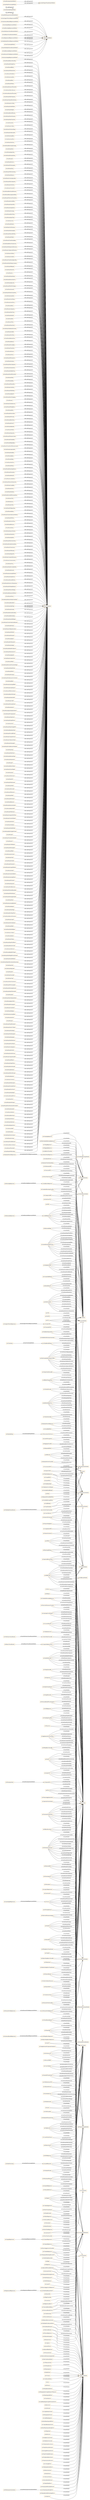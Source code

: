 digraph ar2dtool_diagram { 
rankdir=LR;
size="1501"
node [shape = rectangle, color="orange"]; "ml:SilhouetteSamples" "ml:OneHotEncoder" "ml:MultilabelConfusionMatrix" "ml:LinearRegression" "ml:LeastAngleRegression" "ml:OneVsOneClassifier" "ml:DetCurve" "ml:MLPRegressor" "ml:TopKAccuracyScore" "ml:ValidationCurveDisplay" "ml:StratifiedShuffleSplit" "ml:SVR" "ml:Lasso" "ml:GradientBoostingModule" "ml:OPTICS" "ml:OrthogonalMatchingPursuit" "ml:MatthewsCorrcoef" "ml:BernoulliNB" "ml:SilhouetteScore" "ml:PowerTransformer" "ml:EuclideanDistances" "ml:MultilabelClassification" "ml:NaiveBayesModule" "ml:KFold" "ml:BayesianRidge" "ml:AffinityPropagation" "ml:LearningCurve" "ml:D2AbsoluteErrorScore" "ml:ARDRegression" "ml:ExplainedVarianceScore" "ml:BaggingClassifier" "ml:OrdinalEncoder" "ml:MeanPoissonDeviance" "ml:SupportVectorRegression" "ml:RandomForestClassifier" "ml:HdbscanModule" "ml:AveragePrecisionScore" "ml:LinearModelModule" "ml:KNeighborsRegressor" "ml:LatentDirichletAllocation" "ml:KNeighborsClassifier" "ml:GlmModule" "ml:RandomTreesEmbedding" "ml:D2TweedieScore" "ml:GaussianNB" "ml:MeanTweedieDeviance" "ml:RepeatedStratifiedKFold" "ml:FeatureExtractionModule" "ml:EnsembleModule" "ml:ExtraTreeClassifier" "ml:SimpleRegression" "ml:StackingRegressor" "ml:RobustScaler" "ml:DecisionTreeRegression" "ml:FowlkesMallowsScore" "ml:GradientBoostingRegressor" "ml:AgglomerativeClustering" "ml:MeanGammaDeviance" "ml:QuantileTransformer" "ml:RepeatedKFold" "ml:OneClassSVM" "ml:HistGradientBoostingClassifier" "ml:CoverageError" "ml:MiniBatchNMF" "ml:MedianAbsoluteError" "ml:MultiTaskLassoCV" "ml:KMeans" "ml:TimeSeriesSplit" "ml:SparsePCA" "ml:Perceptron" "ml:TruncatedSVD" "ml:BrierScoreLoss" "ml:RecallScore" "ml:VotingRegressor" "ml:PreprocessingModule" "ml:GetScorerNames" "ml:ClusterModule" "ml:SGDClassifier" "ml:Decomposition" "ml:PairwiseKernels" "ml:DaviesBouldinScore" "ml:MulticlassClassification" "ml:CategoricalNB" "ml:MeanPinballLoss" "ml:NormalizedMutualInfoScore" "ml:MultiTaskLasso" "ml:LabelBinarizer" "ml:LassoCV" "ml:TrainTestSplit" "ml:PassiveAggressiveRegressor" "ml:BinaryClassification" "ml:BaggingRegressor" "ml:RANSACRegressor" "ml:AdaBoostRegressor" "ml:MeanSquaredLogError" "ml:StratifiedKFold" "ml:IncrementalPCA" "ml:DBSCAN" "ml:MeanAbsolutePercentageError" "ml:AccuracyScore" "ml:MiniBatchDictionaryLearning" "ml:Lars" "ml:NanEuclideanDistances" "ml:Birch" "ml:MaxError" "ml:SVC" "ml:MultiTaskElasticNetCV" "ml:RocAucScore" "ml:LogLoss" "ml:OneVsRestClassifier" "ml:ElasticNet" "ml:NuSVC" "ml:ClassLikelihoodRatios" "ml:JaccardScore" "ml:CohenKappaScore" "ml:AdjustedRandScore" "ml:RidgeClassifier" "ml:HingeLoss" "ml:PrecisionScore" "ml:GroupShuffleSplit" "ml:HistGradientBoostingRegressor" "ml:GradientBoostingClassifier" "ml:RadiusNeighborsClassifier" "ml:NeighborsModule" "ml:CrossValScore" "ml:StandardScaler" "ml:NeuralNetworkModule" "ml:OutputCodeClassifier" "ml:PermutationTestScore" "ml:ModelSelectionModule" "ml:PairwiseDistancesArgminMin" "ml:PrecisionRecallCurve" "ml:CheckScoring" "ml:PairConfusionMatrix" "ml:VMeasureScore" "ml:D2PinballScore" "ml:DataProcessing" "ml:LassoLars" "ml:DictionaryLearning" "ml:KBinsDiscretizer" "ml:HammingLoss" "ml:LearningCurveDisplay" "ml:HuberRegressor" "ml:LassoLarsIC" "ml:FbetaScore" "ml:PairwiseDistancesArgmin" "ml:PassiveAggressiveClassifier" "ml:RandScore" "ml:F1Score" "ml:LocalOutlierFactor" "ml:CrossValPredict" "ml:KernelDensity" "ml:CrossValidate" "ml:PCA" "ml:FeatureAgglomeration" "ml:ConfusionMatrix" "ml:Auc" "ml:R2Score" "ml:MeanAbsoluteError" "ml:PredefinedSplit" "ml:HomogeneityCompletenessVMeasure" "ml:Normalizer" "ml:BoostingRegression" "ml:CheckCv" "ml:PerformanceCalculation" "ml:FeatureHasher" "ml:MiniBatchKMeans" "ml:NuSVR" "ml:StratifiedGroupKFold" "ml:MakeScorer" "ml:MeanSquaredError" "ml:DecisionTreeClassifier" "ml:PairwiseDistances" "ml:QuantileRegressor" "ml:ValidationCurve" "ml:ElasticNetCV" "ml:RidgeCV" "ml:GammaRegressor" "ml:RegularizedRegression" "ml:ShuffleSplit" "ml:ExtraTreeRegressor" "ml:ZeroOneLoss" "ml:InstanceBasedRegression" "ml:TheilSenRegressor" "ml:TreeModule" "ml:SpectralCoclustering" "ml:ExtraTreesRegressor" "ml:DataSplitting" "ml:LabelRankingAveragePrecisionScore" "ml:PolynomialFeatures" "ml:RocCurve" "ml:SvmModule" "ml:OrthogonalMatchingPursuitCV" "ml:ConsensusScore" "ml:HDBSCAN" "ml:VotingClassifier" "ml:GetScorer" "ml:MLPClassifier" "ml:FactorAnalysis" "ml:IsolationForest" "ml:PoissonRegressor" "ml:MaxAbsScaler" "ml:MultiLabelBinarizer" "ml:AdjustedMutualInfoScore" "ml:DecisionTreeRegressor" "ml:MultinomialNB" "ml:LogisticRegression" "ml:FastICA" "ml:MultiTaskElasticNet" "ml:RadiusNeighborsRegressor" "ml:LassoLarsCV" "ml:TweedieRegressor" "ml:LinearSVC" "ml:FunctionTransformer" "ml:LarsCV" "ml:SparseCoder" "ml:KernelCenterer" "ml:KernelPCA" "ml:StackingClassifier" "ml:SpectralClustering" "ml:GroupKFold" "ml:AdaBoostClassifier" "ml:CompletenessScore" "ml:MetricsModule" "ml:RandomForestRegressor" "ml:MeanShift" "ml:MiniBatchSparsePCA" "ml:Ridge" "ml:BernoulliRBM" "ml:HomogeneityScore" "ml:BalancedAccuracyScore" "ml:PairwiseDistancesChunked" "ml:DcgScore" "ml:LabelRankingLoss" "ml:LinearSVR" "ml:SGDOneClassSVM" "ml:ComplementNB" "ml:RootMeanSquaredError" "ml:CalinskiHarabaszScore" "ml:BisectingKMeans" "ml:DictVectorizer" "ml:BayesianRegression" "ml:LeavePOut" "ml:SplineTransformer" "ml:RandomForestRegression" "ml:NeighborhoodComponentsAnalysis" "ml:MutualInfoScore" "ml:LogisticRegressionCV" "ml:KNeighborsTransformer" "ml:MinMaxScaler" "ml:NearestNeighbors" "ml:TargetEncoder" "ml:RidgeClassifierCV" "ml:RadiusNeighborsTransformer" "ml:ExtraTreesClassifier" "ml:NMF" "ml:NearestCentroid" "ml:PrecisionRecallFscoreSupport" "ml:LeavePGroupsOut" "ml:RootMeanSquaredLogError" "ml:NdcgScore" "ml:SGDRegressor" "ml:DecompositionModule" "ml:ClassificationReport" "ml:Binarizer" "ml:SpectralBiclustering" "ml:Clustering" "ml:MulticlassModule" ; /*classes style*/
	"ml:hasParamRemoveZeroEig" -> "ds:hasParameter" [ label = "rdfs:subPropertyOf" ];
	"ml:PrecisionRecallFscoreSupport" -> "ml:MetricsModule" [ label = "ds:hasModule" ];
	"ml:hasParamPoolingFunc" -> "ds:hasParameter" [ label = "rdfs:subPropertyOf" ];
	"ml:LassoLarsIC" -> "ml:LinearModelModule" [ label = "ds:hasModule" ];
	"ml:AdaBoostClassifier" -> "ml:EnsembleModule" [ label = "ds:hasModule" ];
	"ml:hasParamAffinity" -> "ds:hasParameter" [ label = "rdfs:subPropertyOf" ];
	"ml:hasParamWhitenSolver" -> "ds:hasParameter" [ label = "rdfs:subPropertyOf" ];
	"ml:MiniBatchNMF" -> "ml:DecompositionModule" [ label = "ds:hasModule" ];
	"ml:hasParamMiniBatch" -> "ds:hasParameter" [ label = "rdfs:subPropertyOf" ];
	"ml:hasSupportVectorRegressionMethod" -> "ml:hasTrainMethod" [ label = "rdfs:subPropertyOf" ];
	"ml:hasParamLambda1" -> "ds:hasParameter" [ label = "rdfs:subPropertyOf" ];
	"ml:NMF" -> "ml:DecompositionModule" [ label = "ds:hasModule" ];
	"ml:Birch" -> "ml:ClusterModule" [ label = "ds:hasModule" ];
	"ml:hasParamBeta1" -> "ds:hasParameter" [ label = "rdfs:subPropertyOf" ];
	"ml:TweedieRegressor" -> "ml:LinearModelModule" [ label = "ds:hasModule" ];
	"ml:TweedieRegressor" -> "ml:GlmModule" [ label = "ds:hasModule" ];
	"ml:hasParamWhiten" -> "ds:hasParameter" [ label = "rdfs:subPropertyOf" ];
	"ml:F1Score" -> "ml:MetricsModule" [ label = "ds:hasModule" ];
	"ml:hasParamDistanceThreshold" -> "ds:hasParameter" [ label = "rdfs:subPropertyOf" ];
	"ml:CohenKappaScore" -> "ml:MetricsModule" [ label = "ds:hasModule" ];
	"ml:DaviesBouldinScore" -> "ml:MetricsModule" [ label = "ds:hasModule" ];
	"ml:hasParamMetricParams" -> "ds:hasParameter" [ label = "rdfs:subPropertyOf" ];
	"ml:StackingClassifier" -> "ml:EnsembleModule" [ label = "ds:hasModule" ];
	"ml:hasParamResidualThreshold" -> "ds:hasParameter" [ label = "rdfs:subPropertyOf" ];
	"ml:hasInstanceBasedRegressionMethod" -> "ml:hasTrainMethod" [ label = "rdfs:subPropertyOf" ];
	"ml:hasParamMinFrequency" -> "ds:hasParameter" [ label = "rdfs:subPropertyOf" ];
	"ml:RandomTreesEmbedding" -> "ml:EnsembleModule" [ label = "ds:hasModule" ];
	"ml:hasParamOutputDistribution" -> "ds:hasParameter" [ label = "rdfs:subPropertyOf" ];
	"ml:hasParamGcvMode" -> "ds:hasParameter" [ label = "rdfs:subPropertyOf" ];
	"ml:MultiTaskLasso" -> "ml:LinearModelModule" [ label = "ds:hasModule" ];
	"ml:RadiusNeighborsRegressor" -> "ml:NeighborsModule" [ label = "ds:hasModule" ];
	"ml:hasParamStopNInliers" -> "ds:hasParameter" [ label = "rdfs:subPropertyOf" ];
	"ml:PairwiseDistances" -> "ml:MetricsModule" [ label = "ds:hasModule" ];
	"ml:hasParamWeights" -> "ds:hasParameter" [ label = "rdfs:subPropertyOf" ];
	"ml:hasParamKernelParams" -> "ds:hasParameter" [ label = "rdfs:subPropertyOf" ];
	"ml:hasPerformanceCalculationMethod" -> "ml:hasPerformanceCalculationMethod" [ label = "rdfs:subPropertyOf" ];
	"ml:hasParamNoiseVariance" -> "ds:hasParameter" [ label = "rdfs:subPropertyOf" ];
	"ml:hasParamMaxTrainSize" -> "ds:hasParameter" [ label = "rdfs:subPropertyOf" ];
	"ml:SVR" -> "ml:SvmModule" [ label = "ds:hasModule" ];
	"ml:hasParamAtol" -> "ds:hasParameter" [ label = "rdfs:subPropertyOf" ];
	"ml:hasParamL1Ratio" -> "ds:hasParameter" [ label = "rdfs:subPropertyOf" ];
	"ml:hasParamVarSmoothing" -> "ds:hasParameter" [ label = "rdfs:subPropertyOf" ];
	"ml:LocalOutlierFactor" -> "ml:NeighborsModule" [ label = "ds:hasModule" ];
	"ml:PairwiseDistancesArgminMin" -> "ml:MetricsModule" [ label = "ds:hasModule" ];
	"ml:hasDataSplittingMethod" -> "ml:hasDataSplittingMethod" [ label = "rdfs:subPropertyOf" ];
	"ml:hasParamOutlierLabel" -> "ds:hasParameter" [ label = "rdfs:subPropertyOf" ];
	"ml:hasParamLogBase" -> "ds:hasParameter" [ label = "rdfs:subPropertyOf" ];
	"ml:hasParamLeafSize" -> "ds:hasParameter" [ label = "rdfs:subPropertyOf" ];
	"ml:MeanAbsoluteError" -> "ml:MetricsModule" [ label = "ds:hasModule" ];
	"ml:hasParamTestSize" -> "ds:hasParameter" [ label = "rdfs:subPropertyOf" ];
	"ml:hasParamBisectingStrategy" -> "ds:hasParameter" [ label = "rdfs:subPropertyOf" ];
	"ml:hasParamEta0" -> "ds:hasParameter" [ label = "rdfs:subPropertyOf" ];
	"ml:hasParamAlgorithm" -> "ds:hasParameter" [ label = "rdfs:subPropertyOf" ];
	"ml:hasParamExtrapolation" -> "ds:hasParameter" [ label = "rdfs:subPropertyOf" ];
	"ml:hasParamB" -> "ds:hasParameter" [ label = "rdfs:subPropertyOf" ];
	"ml:ShuffleSplit" -> "ml:ModelSelectionModule" [ label = "ds:hasModule" ];
	"ml:hasParamPositive" -> "ds:hasParameter" [ label = "rdfs:subPropertyOf" ];
	"ml:hasParamNSubsamples" -> "ds:hasParameter" [ label = "rdfs:subPropertyOf" ];
	"ml:hasParamDrop" -> "ds:hasParameter" [ label = "rdfs:subPropertyOf" ];
	"ml:hasParamWithCentering" -> "ds:hasParameter" [ label = "rdfs:subPropertyOf" ];
	"ml:hasParamMemory" -> "ds:hasParameter" [ label = "rdfs:subPropertyOf" ];
	"ml:MultinomialNB" -> "ml:NaiveBayesModule" [ label = "ds:hasModule" ];
	"ml:hasParamConvergenceIter" -> "ds:hasParameter" [ label = "rdfs:subPropertyOf" ];
	"ml:ValidationCurveDisplay" -> "ml:ModelSelectionModule" [ label = "ds:hasModule" ];
	"ml:hasParamMinCategories" -> "ds:hasParameter" [ label = "rdfs:subPropertyOf" ];
	"ml:hasParamSvdSolver" -> "ds:hasParameter" [ label = "rdfs:subPropertyOf" ];
	"ml:hasParamClusterAll" -> "ds:hasParameter" [ label = "rdfs:subPropertyOf" ];
	"ml:SilhouetteScore" -> "ml:MetricsModule" [ label = "ds:hasModule" ];
	"ml:hasParamBootstrapFeatures" -> "ds:hasParameter" [ label = "rdfs:subPropertyOf" ];
	"ml:hasParamReassignmentRatio" -> "ds:hasParameter" [ label = "rdfs:subPropertyOf" ];
	"ml:hasParamFitInverseTransform" -> "ds:hasParameter" [ label = "rdfs:subPropertyOf" ];
	"ml:GaussianNB" -> "ml:NaiveBayesModule" [ label = "ds:hasModule" ];
	"ml:hasParamIncludeBias" -> "ds:hasParameter" [ label = "rdfs:subPropertyOf" ];
	"ml:hasParamOutputDict" -> "ds:hasParameter" [ label = "rdfs:subPropertyOf" ];
	"ml:hasParamSampleSize" -> "ds:hasParameter" [ label = "rdfs:subPropertyOf" ];
	"ml:hasParamStrategy" -> "ds:hasParameter" [ label = "rdfs:subPropertyOf" ];
	"ml:hasParamAllowNone" -> "ds:hasParameter" [ label = "rdfs:subPropertyOf" ];
	"ml:SGDRegressor" -> "ml:LinearModelModule" [ label = "ds:hasModule" ];
	"ml:PassiveAggressiveRegressor" -> "ml:LinearModelModule" [ label = "ds:hasModule" ];
	"ml:hasParamInputType" -> "ds:hasParameter" [ label = "rdfs:subPropertyOf" ];
	"ml:ExtraTreeClassifier" -> "ml:TreeModule" [ label = "ds:hasModule" ];
	"ml:hasParamLink" -> "ds:hasParameter" [ label = "rdfs:subPropertyOf" ];
	"ml:hasParamPenalty" -> "ds:hasParameter" [ label = "rdfs:subPropertyOf" ];
	"ml:hasParamUnitVariance" -> "ds:hasParameter" [ label = "rdfs:subPropertyOf" ];
	"ml:hasParamMaxSamples" -> "ds:hasParameter" [ label = "rdfs:subPropertyOf" ];
	"ml:hasParamMaxLeafNodes" -> "ds:hasParameter" [ label = "rdfs:subPropertyOf" ];
	"ml:hasParamNSplits" -> "ds:hasParameter" [ label = "rdfs:subPropertyOf" ];
	"ml:StratifiedShuffleSplit" -> "ml:ModelSelectionModule" [ label = "ds:hasModule" ];
	"ml:hasParamTransformAlpha" -> "ds:hasParameter" [ label = "rdfs:subPropertyOf" ];
	"ml:SpectralCoclustering" -> "ml:ClusterModule" [ label = "ds:hasModule" ];
	"ml:hasParamReturnTrainScore" -> "ds:hasParameter" [ label = "rdfs:subPropertyOf" ];
	"ml:OrthogonalMatchingPursuit" -> "ml:LinearModelModule" [ label = "ds:hasModule" ];
	"ml:Normalizer" -> "ml:PreprocessingModule" [ label = "ds:hasModule" ];
	"ml:hasParamMinImpurityDecrease" -> "ds:hasParameter" [ label = "rdfs:subPropertyOf" ];
	"ml:OneClassSVM" -> "ml:SvmModule" [ label = "ds:hasModule" ];
	"ml:hasParamCategoricalFeatures" -> "ds:hasParameter" [ label = "rdfs:subPropertyOf" ];
	"ml:NuSVC" -> "ml:SvmModule" [ label = "ds:hasModule" ];
	"ml:hasParamCallback" -> "ds:hasParameter" [ label = "rdfs:subPropertyOf" ];
	"ml:hasParamCodeInit" -> "ds:hasParameter" [ label = "rdfs:subPropertyOf" ];
	"ml:hasParamTransformAlgorithm" -> "ds:hasParameter" [ label = "rdfs:subPropertyOf" ];
	"ml:AdjustedRandScore" -> "ml:MetricsModule" [ label = "ds:hasModule" ];
	"ml:hasParamMaxNoImprovement" -> "ds:hasParameter" [ label = "rdfs:subPropertyOf" ];
	"ml:PoissonRegressor" -> "ml:LinearModelModule" [ label = "ds:hasModule" ];
	"ml:PoissonRegressor" -> "ml:GlmModule" [ label = "ds:hasModule" ];
	"ml:LabelRankingLoss" -> "ml:MetricsModule" [ label = "ds:hasModule" ];
	"ml:PolynomialFeatures" -> "ml:PreprocessingModule" [ label = "ds:hasModule" ];
	"ml:hasParamNRepeats" -> "ds:hasParameter" [ label = "rdfs:subPropertyOf" ];
	"ml:D2TweedieScore" -> "ml:MetricsModule" [ label = "ds:hasModule" ];
	"ml:hasParamWarnFor" -> "ds:hasParameter" [ label = "rdfs:subPropertyOf" ];
	"ml:hasParamCs" -> "ds:hasParameter" [ label = "rdfs:subPropertyOf" ];
	"ml:hasParamParamName" -> "ds:hasParameter" [ label = "rdfs:subPropertyOf" ];
	"ml:hasParamInteractionCst" -> "ds:hasParameter" [ label = "rdfs:subPropertyOf" ];
	"ml:hasParamAdjusted" -> "ds:hasParameter" [ label = "rdfs:subPropertyOf" ];
	"ml:KernelDensity" -> "ml:NeighborsModule" [ label = "ds:hasModule" ];
	"ml:hasParamNIterNoChange" -> "ds:hasParameter" [ label = "rdfs:subPropertyOf" ];
	"ml:hasParamSmooth" -> "ds:hasParameter" [ label = "rdfs:subPropertyOf" ];
	"ml:hasParamFlattenTransform" -> "ds:hasParameter" [ label = "rdfs:subPropertyOf" ];
	"ml:hasParamLambda2" -> "ds:hasParameter" [ label = "rdfs:subPropertyOf" ];
	"ml:hasParamScoreName" -> "ds:hasParameter" [ label = "rdfs:subPropertyOf" ];
	"ml:hasParamScoreFunc" -> "ds:hasParameter" [ label = "rdfs:subPropertyOf" ];
	"ml:MeanPoissonDeviance" -> "ml:MetricsModule" [ label = "ds:hasModule" ];
	"ml:hasParamBeta2" -> "ds:hasParameter" [ label = "rdfs:subPropertyOf" ];
	"ml:hasParamCategories" -> "ds:hasParameter" [ label = "rdfs:subPropertyOf" ];
	"ml:hasParamMaxTrials" -> "ds:hasParameter" [ label = "rdfs:subPropertyOf" ];
	"ml:CrossValPredict" -> "ml:ModelSelectionModule" [ label = "ds:hasModule" ];
	"ml:RidgeClassifierCV" -> "ml:LinearModelModule" [ label = "ds:hasModule" ];
	"ml:hasParamMaxIter" -> "ds:hasParameter" [ label = "rdfs:subPropertyOf" ];
	"ml:GetScorer" -> "ml:MetricsModule" [ label = "ds:hasModule" ];
	"ml:hasParamRtol" -> "ds:hasParameter" [ label = "rdfs:subPropertyOf" ];
	"ml:hasParamWInit" -> "ds:hasParameter" [ label = "rdfs:subPropertyOf" ];
	"ml:hasParamWarmStart" -> "ds:hasParameter" [ label = "rdfs:subPropertyOf" ];
	"ml:hasParamValidationFraction" -> "ds:hasParameter" [ label = "rdfs:subPropertyOf" ];
	"ml:hasParamShuffle" -> "ds:hasParameter" [ label = "rdfs:subPropertyOf" ];
	"ml:VotingRegressor" -> "ml:EnsembleModule" [ label = "ds:hasModule" ];
	"ml:ClassLikelihoodRatios" -> "ml:MetricsModule" [ label = "ds:hasModule" ];
	"ml:SpectralBiclustering" -> "ml:ClusterModule" [ label = "ds:hasModule" ];
	"ml:hasParamNSvdVecs" -> "ds:hasParameter" [ label = "rdfs:subPropertyOf" ];
	"ml:LinearRegression" -> "ml:LinearModelModule" [ label = "ds:hasModule" ];
	"ml:hasParamReduceFunc" -> "ds:hasParameter" [ label = "rdfs:subPropertyOf" ];
	"ml:hasParamKernel" -> "ds:hasParameter" [ label = "rdfs:subPropertyOf" ];
	"ml:hasParamForceAlpha" -> "ds:hasParameter" [ label = "rdfs:subPropertyOf" ];
	"ml:hasParamTrainSize" -> "ds:hasParameter" [ label = "rdfs:subPropertyOf" ];
	"ml:StackingRegressor" -> "ml:EnsembleModule" [ label = "ds:hasModule" ];
	"ml:hasParamParams" -> "ds:hasParameter" [ label = "rdfs:subPropertyOf" ];
	"ml:hasParamNorm" -> "ds:hasParameter" [ label = "rdfs:subPropertyOf" ];
	"ml:D2AbsoluteErrorScore" -> "ml:MetricsModule" [ label = "ds:hasModule" ];
	"ml:AgglomerativeClustering" -> "ml:ClusterModule" [ label = "ds:hasModule" ];
	"ml:hasParamNEstimators" -> "ds:hasParameter" [ label = "rdfs:subPropertyOf" ];
	"ml:hasParamGamma" -> "ds:hasParameter" [ label = "rdfs:subPropertyOf" ];
	"ml:MeanShift" -> "ml:ClusterModule" [ label = "ds:hasModule" ];
	"ml:hasParamMaxCategories" -> "ds:hasParameter" [ label = "rdfs:subPropertyOf" ];
	"ml:hasParamStandardize" -> "ds:hasParameter" [ label = "rdfs:subPropertyOf" ];
	"ml:hasParamMinBinFreq" -> "ds:hasParameter" [ label = "rdfs:subPropertyOf" ];
	"ml:hasParamShrinkThreshold" -> "ds:hasParameter" [ label = "rdfs:subPropertyOf" ];
	"ml:KMeans" -> "ml:ClusterModule" [ label = "ds:hasModule" ];
	"ml:PairwiseDistancesChunked" -> "ml:MetricsModule" [ label = "ds:hasModule" ];
	"ml:hasParamNInit" -> "ds:hasParameter" [ label = "rdfs:subPropertyOf" ];
	"ml:GradientBoostingClassifier" -> "ml:EnsembleModule" [ label = "ds:hasModule" ];
	"ml:hasParamAlpha" -> "ds:hasParameter" [ label = "rdfs:subPropertyOf" ];
	"ml:hasParamNQuantiles" -> "ds:hasParameter" [ label = "rdfs:subPropertyOf" ];
	"ml:hasParamCodeSize" -> "ds:hasParameter" [ label = "rdfs:subPropertyOf" ];
	"ml:PowerTransformer" -> "ml:PreprocessingModule" [ label = "ds:hasModule" ];
	"ml:MinMaxScaler" -> "ml:PreprocessingModule" [ label = "ds:hasModule" ];
	"ml:hasParamWithMean" -> "ds:hasParameter" [ label = "rdfs:subPropertyOf" ];
	"ml:hasParamAlphaW" -> "ds:hasParameter" [ label = "rdfs:subPropertyOf" ];
	"ml:StratifiedKFold" -> "ml:ModelSelectionModule" [ label = "ds:hasModule" ];
	"ml:TrainTestSplit" -> "ml:ModelSelectionModule" [ label = "ds:hasModule" ];
	"ml:hasSimpleRegressionMethod" -> "ml:hasTrainMethod" [ label = "rdfs:subPropertyOf" ];
	"ml:hasParamEarlyStopping" -> "ds:hasParameter" [ label = "rdfs:subPropertyOf" ];
	"ml:hasParamC" -> "ds:hasParameter" [ label = "rdfs:subPropertyOf" ];
	"ml:RepeatedStratifiedKFold" -> "ml:ModelSelectionModule" [ label = "ds:hasModule" ];
	"ml:hasParamCheckInverse" -> "ds:hasParameter" [ label = "rdfs:subPropertyOf" ];
	"ml:hasParamNNeighbors" -> "ds:hasParameter" [ label = "rdfs:subPropertyOf" ];
	"ml:hasParamJitter" -> "ds:hasParameter" [ label = "rdfs:subPropertyOf" ];
	"ml:hasParamPositiveDict" -> "ds:hasParameter" [ label = "rdfs:subPropertyOf" ];
	"ml:hasParamNGroups" -> "ds:hasParameter" [ label = "rdfs:subPropertyOf" ];
	"ml:hasParamBatchSize" -> "ds:hasParameter" [ label = "rdfs:subPropertyOf" ];
	"ml:JaccardScore" -> "ml:MetricsModule" [ label = "ds:hasModule" ];
	"ml:DictVectorizer" -> "ml:FeatureExtractionModule" [ label = "ds:hasModule" ];
	"ml:hasParamPowerT" -> "ds:hasParameter" [ label = "rdfs:subPropertyOf" ];
	"ml:StandardScaler" -> "ml:PreprocessingModule" [ label = "ds:hasModule" ];
	"ml:PermutationTestScore" -> "ml:ModelSelectionModule" [ label = "ds:hasModule" ];
	"ml:hasParamAlphaInit" -> "ds:hasParameter" [ label = "rdfs:subPropertyOf" ];
	"ml:DictionaryLearning" -> "ml:DecompositionModule" [ label = "ds:hasModule" ];
	"ml:hasParamFitPath" -> "ds:hasParameter" [ label = "rdfs:subPropertyOf" ];
	"ml:hasParamSeparator" -> "ds:hasParameter" [ label = "rdfs:subPropertyOf" ];
	"ml:hasParamNNonzeroCoefs" -> "ds:hasParameter" [ label = "rdfs:subPropertyOf" ];
	"ml:hasParamProbability" -> "ds:hasParameter" [ label = "rdfs:subPropertyOf" ];
	"ml:DecisionTreeClassifier" -> "ml:TreeModule" [ label = "ds:hasModule" ];
	"ml:RANSACRegressor" -> "ml:LinearModelModule" [ label = "ds:hasModule" ];
	"ml:hasParamRidgeAlpha" -> "ds:hasParameter" [ label = "rdfs:subPropertyOf" ];
	"ml:MultiLabelBinarizer" -> "ml:PreprocessingModule" [ label = "ds:hasModule" ];
	"ml:hasParamTransformNNonzeroCoefs" -> "ds:hasParameter" [ label = "rdfs:subPropertyOf" ];
	"ml:EuclideanDistances" -> "ml:MetricsModule" [ label = "ds:hasModule" ];
	"ml:MultilabelConfusionMatrix" -> "ml:MetricsModule" [ label = "ds:hasModule" ];
	"ml:hasParamAssignLabels" -> "ds:hasParameter" [ label = "rdfs:subPropertyOf" ];
	"ml:SVC" -> "ml:SvmModule" [ label = "ds:hasModule" ];
	"ml:hasParamMaxBins" -> "ds:hasParameter" [ label = "rdfs:subPropertyOf" ];
	"ml:hasParamAlpha1" -> "ds:hasParameter" [ label = "rdfs:subPropertyOf" ];
	"ml:hasParamDigits" -> "ds:hasParameter" [ label = "rdfs:subPropertyOf" ];
	"ml:MutualInfoScore" -> "ml:MetricsModule" [ label = "ds:hasModule" ];
	"ml:ExtraTreesRegressor" -> "ml:EnsembleModule" [ label = "ds:hasModule" ];
	"ml:GroupShuffleSplit" -> "ml:ModelSelectionModule" [ label = "ds:hasModule" ];
	"ml:LatentDirichletAllocation" -> "ml:DecompositionModule" [ label = "ds:hasModule" ];
	"ml:hasBoostingRegressionMethod" -> "ml:hasTrainMethod" [ label = "rdfs:subPropertyOf" ];
	"ml:hasParamMaxFun" -> "ds:hasParameter" [ label = "rdfs:subPropertyOf" ];
	"ml:hasParamDtype" -> "ds:hasParameter" [ label = "rdfs:subPropertyOf" ];
	"ml:hasParamBranchingFactor" -> "ds:hasParameter" [ label = "rdfs:subPropertyOf" ];
	"ml:hasParamNormalize" -> "ds:hasParameter" [ label = "rdfs:subPropertyOf" ];
	"ml:hasParamPerpTol" -> "ds:hasParameter" [ label = "rdfs:subPropertyOf" ];
	"ml:hasParamLambdaInit" -> "ds:hasParameter" [ label = "rdfs:subPropertyOf" ];
	"ml:hasParamFeatureNamesOut" -> "ds:hasParameter" [ label = "rdfs:subPropertyOf" ];
	"ml:hasParamCcpAlpha" -> "ds:hasParameter" [ label = "rdfs:subPropertyOf" ];
	"ml:PrecisionScore" -> "ml:MetricsModule" [ label = "ds:hasModule" ];
	"ml:LinearSVR" -> "ml:SvmModule" [ label = "ds:hasModule" ];
	"ml:LarsCV" -> "ml:LinearModelModule" [ label = "ds:hasModule" ];
	"ml:hasParamSolver" -> "ds:hasParameter" [ label = "rdfs:subPropertyOf" ];
	"ml:RepeatedKFold" -> "ml:ModelSelectionModule" [ label = "ds:hasModule" ];
	"ml:hasParamMaxEps" -> "ds:hasParameter" [ label = "rdfs:subPropertyOf" ];
	"ml:hasParamEncodedMissingValue" -> "ds:hasParameter" [ label = "rdfs:subPropertyOf" ];
	"ml:hasParamVInit" -> "ds:hasParameter" [ label = "rdfs:subPropertyOf" ];
	"ml:NdcgScore" -> "ml:MetricsModule" [ label = "ds:hasModule" ];
	"ml:KernelCenterer" -> "ml:PreprocessingModule" [ label = "ds:hasModule" ];
	"ml:hasParamLoss" -> "ds:hasParameter" [ label = "rdfs:subPropertyOf" ];
	"ml:KFold" -> "ml:ModelSelectionModule" [ label = "ds:hasModule" ];
	"ml:hasParamOrder" -> "ds:hasParameter" [ label = "rdfs:subPropertyOf" ];
	"ml:Perceptron" -> "ml:LinearModelModule" [ label = "ds:hasModule" ];
	"ml:NearestCentroid" -> "ml:NeighborsModule" [ label = "ds:hasModule" ];
	"ml:hasParamFitAlgorithm" -> "ds:hasParameter" [ label = "rdfs:subPropertyOf" ];
	"ml:hasParamAlphas" -> "ds:hasParameter" [ label = "rdfs:subPropertyOf" ];
	"ml:FeatureHasher" -> "ml:FeatureExtractionModule" [ label = "ds:hasModule" ];
	"ml:hasParamClusterSelectionMethod" -> "ds:hasParameter" [ label = "rdfs:subPropertyOf" ];
	"ml:MiniBatchKMeans" -> "ml:ClusterModule" [ label = "ds:hasModule" ];
	"ml:LearningCurveDisplay" -> "ml:ModelSelectionModule" [ label = "ds:hasModule" ];
	"ml:MeanAbsolutePercentageError" -> "ml:MetricsModule" [ label = "ds:hasModule" ];
	"ml:MiniBatchSparsePCA" -> "ml:DecompositionModule" [ label = "ds:hasModule" ];
	"ml:BaggingClassifier" -> "ml:EnsembleModule" [ label = "ds:hasModule" ];
	"ml:hasParamFitPrior" -> "ds:hasParameter" [ label = "rdfs:subPropertyOf" ];
	"ml:CompletenessScore" -> "ml:MetricsModule" [ label = "ds:hasModule" ];
	"ml:hasParamInverseFunc" -> "ds:hasParameter" [ label = "rdfs:subPropertyOf" ];
	"ml:hasParamBetaLoss" -> "ds:hasParameter" [ label = "rdfs:subPropertyOf" ];
	"ml:hasParamKnots" -> "ds:hasParameter" [ label = "rdfs:subPropertyOf" ];
	"ml:hasParamSparseOutput" -> "ds:hasParameter" [ label = "rdfs:subPropertyOf" ];
	"ml:hasParamSimilarity" -> "ds:hasParameter" [ label = "rdfs:subPropertyOf" ];
	"ml:HingeLoss" -> "ml:MetricsModule" [ label = "ds:hasModule" ];
	"ml:Auc" -> "ml:MetricsModule" [ label = "ds:hasModule" ];
	"ml:ClassificationReport" -> "ml:MetricsModule" [ label = "ds:hasModule" ];
	"ml:hasParamSplitter" -> "ds:hasParameter" [ label = "rdfs:subPropertyOf" ];
	"ml:SGDOneClassSVM" -> "ml:LinearModelModule" [ label = "ds:hasModule" ];
	"ml:LogisticRegression" -> "ml:LinearModelModule" [ label = "ds:hasModule" ];
	"ml:hasParamMinClusterSize" -> "ds:hasParameter" [ label = "rdfs:subPropertyOf" ];
	"ml:hasParamDropIntermediate" -> "ds:hasParameter" [ label = "rdfs:subPropertyOf" ];
	"ml:hasParamTrainScores" -> "ds:hasParameter" [ label = "rdfs:subPropertyOf" ];
	"ml:hasParamFitParams" -> "ds:hasParameter" [ label = "rdfs:subPropertyOf" ];
	"ml:FbetaScore" -> "ml:MetricsModule" [ label = "ds:hasModule" ];
	"ml:hasParamEigenTol" -> "ds:hasParameter" [ label = "rdfs:subPropertyOf" ];
	"ml:AccuracyScore" -> "ml:MetricsModule" [ label = "ds:hasModule" ];
	"ml:LabelRankingAveragePrecisionScore" -> "ml:MetricsModule" [ label = "ds:hasModule" ];
	"ml:hasParamComputeDistances" -> "ds:hasParameter" [ label = "rdfs:subPropertyOf" ];
	"ml:FunctionTransformer" -> "ml:PreprocessingModule" [ label = "ds:hasModule" ];
	"ml:hasParamContamination" -> "ds:hasParameter" [ label = "rdfs:subPropertyOf" ];
	"ml:RidgeCV" -> "ml:LinearModelModule" [ label = "ds:hasModule" ];
	"ml:CategoricalNB" -> "ml:NaiveBayesModule" [ label = "ds:hasModule" ];
	"ml:hasParamFunc" -> "ds:hasParameter" [ label = "rdfs:subPropertyOf" ];
	"ml:ElasticNetCV" -> "ml:LinearModelModule" [ label = "ds:hasModule" ];
	"ml:hasParamMaxDocUpdateIter" -> "ds:hasParameter" [ label = "rdfs:subPropertyOf" ];
	"ml:VMeasureScore" -> "ml:MetricsModule" [ label = "ds:hasModule" ];
	"ml:BisectingKMeans" -> "ml:ClusterModule" [ label = "ds:hasModule" ];
	"ml:hasParamEncode" -> "ds:hasParameter" [ label = "rdfs:subPropertyOf" ];
	"ml:hasParamLearningMethod" -> "ds:hasParameter" [ label = "rdfs:subPropertyOf" ];
	"ml:hasParamSamplewise" -> "ds:hasParameter" [ label = "rdfs:subPropertyOf" ];
	"ml:hasParamIteratedPower" -> "ds:hasParameter" [ label = "rdfs:subPropertyOf" ];
	"ml:KNeighborsClassifier" -> "ml:NeighborsModule" [ label = "ds:hasModule" ];
	"ml:hasParamNesterovsMomentum" -> "ds:hasParameter" [ label = "rdfs:subPropertyOf" ];
	"ml:TopKAccuracyScore" -> "ml:MetricsModule" [ label = "ds:hasModule" ];
	"ml:RidgeClassifier" -> "ml:LinearModelModule" [ label = "ds:hasModule" ];
	"ml:IsolationForest" -> "ml:EnsembleModule" [ label = "ds:hasModule" ];
	"ml:HuberRegressor" -> "ml:LinearModelModule" [ label = "ds:hasModule" ];
	"ml:hasParamWorkingMemory" -> "ds:hasParameter" [ label = "rdfs:subPropertyOf" ];
	"ml:hasParamFeatureRange" -> "ds:hasParameter" [ label = "rdfs:subPropertyOf" ];
	"ml:hasParamResponseMethod" -> "ds:hasParameter" [ label = "rdfs:subPropertyOf" ];
	"ml:SparsePCA" -> "ml:DecompositionModule" [ label = "ds:hasModule" ];
	"ml:hasParamPower" -> "ds:hasParameter" [ label = "rdfs:subPropertyOf" ];
	"ml:hasParamFeatureNameCombiner" -> "ds:hasParameter" [ label = "rdfs:subPropertyOf" ];
	"ml:PrecisionRecallCurve" -> "ml:MetricsModule" [ label = "ds:hasModule" ];
	"ml:hasParamBreakTies" -> "ds:hasParameter" [ label = "rdfs:subPropertyOf" ];
	"ml:KNeighborsRegressor" -> "ml:NeighborsModule" [ label = "ds:hasModule" ];
	"ml:hasParamSplitSign" -> "ds:hasParameter" [ label = "rdfs:subPropertyOf" ];
	"ml:MaxError" -> "ml:MetricsModule" [ label = "ds:hasModule" ];
	"ml:TheilSenRegressor" -> "ml:LinearModelModule" [ label = "ds:hasModule" ];
	"ml:hasParamAverage" -> "ds:hasParameter" [ label = "rdfs:subPropertyOf" ];
	"ml:hasParamInterceptScaling" -> "ds:hasParameter" [ label = "rdfs:subPropertyOf" ];
	"ml:hasParamBinSeeding" -> "ds:hasParameter" [ label = "rdfs:subPropertyOf" ];
	"ml:hasParamQuantileRange" -> "ds:hasParameter" [ label = "rdfs:subPropertyOf" ];
	"ml:R2Score" -> "ml:MetricsModule" [ label = "ds:hasModule" ];
	"ml:hasParamClusterSelectionEpsilon" -> "ds:hasParameter" [ label = "rdfs:subPropertyOf" ];
	"ml:LogisticRegressionCV" -> "ml:LinearModelModule" [ label = "ds:hasModule" ];
	"ml:CoverageError" -> "ml:MetricsModule" [ label = "ds:hasModule" ];
	"ml:hasParamKwArgs" -> "ds:hasParameter" [ label = "rdfs:subPropertyOf" ];
	"ml:hasParamL2Regularization" -> "ds:hasParameter" [ label = "rdfs:subPropertyOf" ];
	"ml:hasParamWithStd" -> "ds:hasParameter" [ label = "rdfs:subPropertyOf" ];
	"ml:D2PinballScore" -> "ml:MetricsModule" [ label = "ds:hasModule" ];
	"ml:SilhouetteSamples" -> "ml:MetricsModule" [ label = "ds:hasModule" ];
	"ml:hasParamEstimator" -> "ds:hasParameter" [ label = "rdfs:subPropertyOf" ];
	"ml:LassoLarsCV" -> "ml:LinearModelModule" [ label = "ds:hasModule" ];
	"ml:hasParamAlpha2" -> "ds:hasParameter" [ label = "rdfs:subPropertyOf" ];
	"ml:hasParamPreDispatch" -> "ds:hasParameter" [ label = "rdfs:subPropertyOf" ];
	"ml:OutputCodeClassifier" -> "ml:MulticlassModule" [ label = "ds:hasModule" ];
	"ml:hasParamLinkage" -> "ds:hasParameter" [ label = "rdfs:subPropertyOf" ];
	"ml:hasParamHandleUnknown" -> "ds:hasParameter" [ label = "rdfs:subPropertyOf" ];
	"ml:GroupKFold" -> "ml:ModelSelectionModule" [ label = "ds:hasModule" ];
	"ml:hasParamMonotonicCst" -> "ds:hasParameter" [ label = "rdfs:subPropertyOf" ];
	"ml:Binarizer" -> "ml:PreprocessingModule" [ label = "ds:hasModule" ];
	"ml:Lasso" -> "ml:LinearModelModule" [ label = "ds:hasModule" ];
	"ml:MeanPinballLoss" -> "ml:MetricsModule" [ label = "ds:hasModule" ];
	"ml:ConsensusScore" -> "ml:MetricsModule" [ label = "ds:hasModule" ];
	"ml:hasParamAlphaH" -> "ds:hasParameter" [ label = "rdfs:subPropertyOf" ];
	"ml:hasParamConnectivity" -> "ds:hasParameter" [ label = "rdfs:subPropertyOf" ];
	"ml:KNeighborsTransformer" -> "ml:NeighborsModule" [ label = "ds:hasModule" ];
	"ml:SplineTransformer" -> "ml:PreprocessingModule" [ label = "ds:hasModule" ];
	"ml:DBSCAN" -> "ml:ClusterModule" [ label = "ds:hasModule" ];
	"ml:Ridge" -> "ml:LinearModelModule" [ label = "ds:hasModule" ];
	"ml:NormalizedMutualInfoScore" -> "ml:MetricsModule" [ label = "ds:hasModule" ];
	"ml:hasParamNBins" -> "ds:hasParameter" [ label = "rdfs:subPropertyOf" ];
	"ml:hasParamDecisionFunctionShape" -> "ds:hasParameter" [ label = "rdfs:subPropertyOf" ];
	"ml:hasMulticlassClassificationMethod" -> "ml:hasTrainMethod" [ label = "rdfs:subPropertyOf" ];
	"ml:hasParamNeedsProba" -> "ds:hasParameter" [ label = "rdfs:subPropertyOf" ];
	"ml:hasParamMetric" -> "ds:hasParameter" [ label = "rdfs:subPropertyOf" ];
	"ml:HDBSCAN" -> "ml:HdbscanModule" [ label = "ds:hasModule" ];
	"ml:HDBSCAN" -> "ml:ClusterModule" [ label = "ds:hasModule" ];
	"ml:GetScorerNames" -> "ml:MetricsModule" [ label = "ds:hasModule" ];
	"ml:hasParamFunArgs" -> "ds:hasParameter" [ label = "rdfs:subPropertyOf" ];
	"ml:SparseCoder" -> "ml:DecompositionModule" [ label = "ds:hasModule" ];
	"ml:hasParamPredecessorCorrection" -> "ds:hasParameter" [ label = "rdfs:subPropertyOf" ];
	"ml:hasParamBeta" -> "ds:hasParameter" [ label = "rdfs:subPropertyOf" ];
	"ml:hasParamLearningOffset" -> "ds:hasParameter" [ label = "rdfs:subPropertyOf" ];
	"ml:ConfusionMatrix" -> "ml:MetricsModule" [ label = "ds:hasModule" ];
	"ml:hasParamAcceptSparse" -> "ds:hasParameter" [ label = "rdfs:subPropertyOf" ];
	"ml:hasParamNPermutations" -> "ds:hasParameter" [ label = "rdfs:subPropertyOf" ];
	"ml:hasParamRaiseWarning" -> "ds:hasParameter" [ label = "rdfs:subPropertyOf" ];
	"ml:hasParamIsDataValid" -> "ds:hasParameter" [ label = "rdfs:subPropertyOf" ];
	"ml:FastICA" -> "ml:DecompositionModule" [ label = "ds:hasModule" ];
	"ml:hasParamCoef0" -> "ds:hasParameter" [ label = "rdfs:subPropertyOf" ];
	"ml:hasParamMissingValues" -> "ds:hasParameter" [ label = "rdfs:subPropertyOf" ];
	"ml:hasParamSparse" -> "ds:hasParameter" [ label = "rdfs:subPropertyOf" ];
	"ml:AdaBoostRegressor" -> "ml:EnsembleModule" [ label = "ds:hasModule" ];
	"ml:hasParamIgnoreImplicitZeros" -> "ds:hasParameter" [ label = "rdfs:subPropertyOf" ];
	"ml:TruncatedSVD" -> "ml:DecompositionModule" [ label = "ds:hasModule" ];
	"ml:hasParamNComponents" -> "ds:hasParameter" [ label = "rdfs:subPropertyOf" ];
	"ml:hasParamStopScore" -> "ds:hasParameter" [ label = "rdfs:subPropertyOf" ];
	"ml:hasParamForgetFactor" -> "ds:hasParameter" [ label = "rdfs:subPropertyOf" ];
	"ml:IncrementalPCA" -> "ml:DecompositionModule" [ label = "ds:hasModule" ];
	"ml:LinearSVC" -> "ml:SvmModule" [ label = "ds:hasModule" ];
	"ml:FowlkesMallowsScore" -> "ml:MetricsModule" [ label = "ds:hasModule" ];
	"ml:LabelBinarizer" -> "ml:PreprocessingModule" [ label = "ds:hasModule" ];
	"ml:HammingLoss" -> "ml:MetricsModule" [ label = "ds:hasModule" ];
	"ml:hasParamSort" -> "ds:hasParameter" [ label = "rdfs:subPropertyOf" ];
	"ml:PassiveAggressiveClassifier" -> "ml:LinearModelModule" [ label = "ds:hasModule" ];
	"ml:PCA" -> "ml:DecompositionModule" [ label = "ds:hasModule" ];
	"ml:MLPClassifier" -> "ml:NeuralNetworkModule" [ label = "ds:hasModule" ];
	"ml:hasParamMeanChangeTol" -> "ds:hasParameter" [ label = "rdfs:subPropertyOf" ];
	"ml:hasParamRandomState" -> "ds:hasParameter" [ label = "rdfs:subPropertyOf" ];
	"ml:hasParamForceAllFinite" -> "ds:hasParameter" [ label = "rdfs:subPropertyOf" ];
	"ml:DetCurve" -> "ml:MetricsModule" [ label = "ds:hasModule" ];
	"ml:CheckCv" -> "ml:ModelSelectionModule" [ label = "ds:hasModule" ];
	"ml:hasParamComputeScore" -> "ds:hasParameter" [ label = "rdfs:subPropertyOf" ];
	"ml:hasParamUnknownValue" -> "ds:hasParameter" [ label = "rdfs:subPropertyOf" ];
	"ml:MiniBatchDictionaryLearning" -> "ml:DecompositionModule" [ label = "ds:hasModule" ];
	"ml:hasParamSubsample" -> "ds:hasParameter" [ label = "rdfs:subPropertyOf" ];
	"ml:hasParamFreshRestartsMaxIter" -> "ds:hasParameter" [ label = "rdfs:subPropertyOf" ];
	"ml:hasParamGap" -> "ds:hasParameter" [ label = "rdfs:subPropertyOf" ];
	"ml:HomogeneityCompletenessVMeasure" -> "ml:MetricsModule" [ label = "ds:hasModule" ];
	"ml:hasParamMultiClass" -> "ds:hasParameter" [ label = "rdfs:subPropertyOf" ];
	"ml:hasBinaryClassificationMethod" -> "ml:hasTrainMethod" [ label = "rdfs:subPropertyOf" ];
	"ml:hasParamAlternateSign" -> "ds:hasParameter" [ label = "rdfs:subPropertyOf" ];
	"ml:CrossValScore" -> "ml:ModelSelectionModule" [ label = "ds:hasModule" ];
	"ml:hasParamMomentum" -> "ds:hasParameter" [ label = "rdfs:subPropertyOf" ];
	"ml:hasParamP" -> "ds:hasParameter" [ label = "rdfs:subPropertyOf" ];
	"ml:BayesianRidge" -> "ml:LinearModelModule" [ label = "ds:hasModule" ];
	"ml:hasParamReturnTimes" -> "ds:hasParameter" [ label = "rdfs:subPropertyOf" ];
	"ml:QuantileTransformer" -> "ml:PreprocessingModule" [ label = "ds:hasModule" ];
	"ml:hasParamClassWeight" -> "ds:hasParameter" [ label = "rdfs:subPropertyOf" ];
	"ml:ExtraTreeRegressor" -> "ml:TreeModule" [ label = "ds:hasModule" ];
	"ml:hasParamAxis" -> "ds:hasParameter" [ label = "rdfs:subPropertyOf" ];
	"ml:hasParamTestScores" -> "ds:hasParameter" [ label = "rdfs:subPropertyOf" ];
	"ml:SpectralClustering" -> "ml:ClusterModule" [ label = "ds:hasModule" ];
	"ml:NeighborhoodComponentsAnalysis" -> "ml:NeighborsModule" [ label = "ds:hasModule" ];
	"ml:hasParamTol" -> "ds:hasParameter" [ label = "rdfs:subPropertyOf" ];
	"ml:hasParamFitIntercept" -> "ds:hasParameter" [ label = "rdfs:subPropertyOf" ];
	"ml:hasParamMode" -> "ds:hasParameter" [ label = "rdfs:subPropertyOf" ];
	"ml:hasParamPosLabel" -> "ds:hasParameter" [ label = "rdfs:subPropertyOf" ];
	"ml:RandomForestClassifier" -> "ml:EnsembleModule" [ label = "ds:hasModule" ];
	"ml:hasParamNFeatures" -> "ds:hasParameter" [ label = "rdfs:subPropertyOf" ];
	"ml:hasParamNIter" -> "ds:hasParameter" [ label = "rdfs:subPropertyOf" ];
	"ml:BernoulliRBM" -> "ml:NeuralNetworkModule" [ label = "ds:hasModule" ];
	"ml:Lars" -> "ml:LinearModelModule" [ label = "ds:hasModule" ];
	"ml:PairwiseDistancesArgmin" -> "ml:MetricsModule" [ label = "ds:hasModule" ];
	"ml:hasParamDictionary" -> "ds:hasParameter" [ label = "rdfs:subPropertyOf" ];
	"ml:hasParamBinarize" -> "ds:hasParameter" [ label = "rdfs:subPropertyOf" ];
	"ml:hasParamInteractionOnly" -> "ds:hasParameter" [ label = "rdfs:subPropertyOf" ];
	"ml:hasParamBandwidth" -> "ds:hasParameter" [ label = "rdfs:subPropertyOf" ];
	"ml:hasRegularizedRegressionMethod" -> "ml:hasTrainMethod" [ label = "rdfs:subPropertyOf" ];
	"ml:hasParamPreference" -> "ds:hasParameter" [ label = "rdfs:subPropertyOf" ];
	"ml:hasParamComputeFullTree" -> "ds:hasParameter" [ label = "rdfs:subPropertyOf" ];
	"ml:BalancedAccuracyScore" -> "ml:MetricsModule" [ label = "ds:hasModule" ];
	"ml:CalinskiHarabaszScore" -> "ml:MetricsModule" [ label = "ds:hasModule" ];
	"ml:hasParamClusterMethod" -> "ds:hasParameter" [ label = "rdfs:subPropertyOf" ];
	"ml:hasParamDictInit" -> "ds:hasParameter" [ label = "rdfs:subPropertyOf" ];
	"ml:LeavePGroupsOut" -> "ml:ModelSelectionModule" [ label = "ds:hasModule" ];
	"ml:hasParamValidate" -> "ds:hasParameter" [ label = "rdfs:subPropertyOf" ];
	"ml:PairConfusionMatrix" -> "ml:MetricsModule" [ label = "ds:hasModule" ];
	"ml:BrierScoreLoss" -> "ml:MetricsModule" [ label = "ds:hasModule" ];
	"ml:TargetEncoder" -> "ml:PreprocessingModule" [ label = "ds:hasModule" ];
	"ml:HomogeneityScore" -> "ml:MetricsModule" [ label = "ds:hasModule" ];
	"ml:hasRandomForestRegressionMethod" -> "ml:hasTrainMethod" [ label = "rdfs:subPropertyOf" ];
	"ml:hasClusteringMethod" -> "ml:hasTrainMethod" [ label = "rdfs:subPropertyOf" ];
	"ml:hasParamIsModelValid" -> "ds:hasParameter" [ label = "rdfs:subPropertyOf" ];
	"ml:hasParamAllowSingleCluster" -> "ds:hasParameter" [ label = "rdfs:subPropertyOf" ];
	"ml:hasParamK" -> "ds:hasParameter" [ label = "rdfs:subPropertyOf" ];
	"ml:hasParamTransformMaxIter" -> "ds:hasParameter" [ label = "rdfs:subPropertyOf" ];
	"ml:hasParamCv" -> "ds:hasParameter" [ label = "rdfs:subPropertyOf" ];
	"ml:hasParamSvdMethod" -> "ds:hasParameter" [ label = "rdfs:subPropertyOf" ];
	"ml:RocCurve" -> "ml:MetricsModule" [ label = "ds:hasModule" ];
	"ml:hasParamMinSamples" -> "ds:hasParameter" [ label = "rdfs:subPropertyOf" ];
	"ml:hasParamNBest" -> "ds:hasParameter" [ label = "rdfs:subPropertyOf" ];
	"ml:hasDecompositionMethod" -> "ml:hasPrepareTransformerMethod" [ label = "rdfs:subPropertyOf" ];
	"ml:RootMeanSquaredLogError" -> "ml:MetricsModule" [ label = "ds:hasModule" ];
	"ml:hasParamActivation" -> "ds:hasParameter" [ label = "rdfs:subPropertyOf" ];
	"ml:NanEuclideanDistances" -> "ml:MetricsModule" [ label = "ds:hasModule" ];
	"ml:hasParamUInit" -> "ds:hasParameter" [ label = "rdfs:subPropertyOf" ];
	"ml:RobustScaler" -> "ml:PreprocessingModule" [ label = "ds:hasModule" ];
	"ml:hasParamStratify" -> "ds:hasParameter" [ label = "rdfs:subPropertyOf" ];
	"ml:hasParamEstimators" -> "ds:hasParameter" [ label = "rdfs:subPropertyOf" ];
	"ml:TimeSeriesSplit" -> "ml:ModelSelectionModule" [ label = "ds:hasModule" ];
	"ml:KBinsDiscretizer" -> "ml:PreprocessingModule" [ label = "ds:hasModule" ];
	"ml:RandScore" -> "ml:MetricsModule" [ label = "ds:hasModule" ];
	"ml:hasParamAverageMethod" -> "ds:hasParameter" [ label = "rdfs:subPropertyOf" ];
	"ml:hasMultilabelClassificationMethod" -> "ml:hasTrainMethod" [ label = "rdfs:subPropertyOf" ];
	"ml:hasParamSeeds" -> "ds:hasParameter" [ label = "rdfs:subPropertyOf" ];
	"ml:hasParamGreaterIsBetter" -> "ds:hasParameter" [ label = "rdfs:subPropertyOf" ];
	"ml:AveragePrecisionScore" -> "ml:MetricsModule" [ label = "ds:hasModule" ];
	"ml:hasParamLearningDecay" -> "ds:hasParameter" [ label = "rdfs:subPropertyOf" ];
	"ml:MakeScorer" -> "ml:MetricsModule" [ label = "ds:hasModule" ];
	"ml:hasParamNClusters" -> "ds:hasParameter" [ label = "rdfs:subPropertyOf" ];
	"ml:MaxAbsScaler" -> "ml:PreprocessingModule" [ label = "ds:hasModule" ];
	"ml:hasParamSquared" -> "ds:hasParameter" [ label = "rdfs:subPropertyOf" ];
	"ml:hasParamPredDecision" -> "ds:hasParameter" [ label = "rdfs:subPropertyOf" ];
	"ml:MLPRegressor" -> "ml:NeuralNetworkModule" [ label = "ds:hasModule" ];
	"ml:RecallScore" -> "ml:MetricsModule" [ label = "ds:hasModule" ];
	"ml:hasParamThresholdLambda" -> "ds:hasParameter" [ label = "rdfs:subPropertyOf" ];
	"ml:hasParamFilterParams" -> "ds:hasParameter" [ label = "rdfs:subPropertyOf" ];
	"ml:QuantileRegressor" -> "ml:LinearModelModule" [ label = "ds:hasModule" ];
	"ml:hasParamMinSamplesSplit" -> "ds:hasParameter" [ label = "rdfs:subPropertyOf" ];
	"ml:hasBayesianRegressionMethod" -> "ml:hasTrainMethod" [ label = "rdfs:subPropertyOf" ];
	"ml:hasParamDual" -> "ds:hasParameter" [ label = "rdfs:subPropertyOf" ];
	"ml:RootMeanSquaredError" -> "ml:MetricsModule" [ label = "ds:hasModule" ];
	"ml:hasParamLearningRateInit" -> "ds:hasParameter" [ label = "rdfs:subPropertyOf" ];
	"ml:hasParamDegree" -> "ds:hasParameter" [ label = "rdfs:subPropertyOf" ];
	"ml:hasParamMaxSkips" -> "ds:hasParameter" [ label = "rdfs:subPropertyOf" ];
	"ml:ARDRegression" -> "ml:LinearModelModule" [ label = "ds:hasModule" ];
	"ml:hasParamDocTopicPrior" -> "ds:hasParameter" [ label = "rdfs:subPropertyOf" ];
	"ml:StratifiedGroupKFold" -> "ml:ModelSelectionModule" [ label = "ds:hasModule" ];
	"ml:ExtraTreesClassifier" -> "ml:EnsembleModule" [ label = "ds:hasModule" ];
	"ml:hasParamReturnEstimator" -> "ds:hasParameter" [ label = "rdfs:subPropertyOf" ];
	"ml:hasParamCopyX" -> "ds:hasParameter" [ label = "rdfs:subPropertyOf" ];
	"ml:hasParamSolverOptions" -> "ds:hasParameter" [ label = "rdfs:subPropertyOf" ];
	"ml:ExplainedVarianceScore" -> "ml:MetricsModule" [ label = "ds:hasModule" ];
	"ml:hasParamNJobs" -> "ds:hasParameter" [ label = "rdfs:subPropertyOf" ];
	"ml:BaggingRegressor" -> "ml:EnsembleModule" [ label = "ds:hasModule" ];
	"ml:hasParamMaxNAlphas" -> "ds:hasParameter" [ label = "rdfs:subPropertyOf" ];
	"ml:hasDataProcessingMethod" -> "ml:hasPrepareTransformerMethod" [ label = "rdfs:subPropertyOf" ];
	"ml:hasParamL1Ratios" -> "ds:hasParameter" [ label = "rdfs:subPropertyOf" ];
	"ml:AffinityPropagation" -> "ml:ClusterModule" [ label = "ds:hasModule" ];
	"ml:hasDecisionTreeRegressionMethod" -> "ml:hasTrainMethod" [ label = "rdfs:subPropertyOf" ];
	"ml:hasParamRadius" -> "ds:hasParameter" [ label = "rdfs:subPropertyOf" ];
	"ml:hasParamVoting" -> "ds:hasParameter" [ label = "rdfs:subPropertyOf" ];
	"ml:hasParamTopicWordPrior" -> "ds:hasParameter" [ label = "rdfs:subPropertyOf" ];
	"ml:hasParamPositiveCode" -> "ds:hasParameter" [ label = "rdfs:subPropertyOf" ];
	"ml:hasParamOobScore" -> "ds:hasParameter" [ label = "rdfs:subPropertyOf" ];
	"ml:hasParamAlphaPerTarget" -> "ds:hasParameter" [ label = "rdfs:subPropertyOf" ];
	"ml:hasParamMinWeightFractionLeaf" -> "ds:hasParameter" [ label = "rdfs:subPropertyOf" ];
	"ml:CrossValidate" -> "ml:ModelSelectionModule" [ label = "ds:hasModule" ];
	"ml:hasParamStackMethod" -> "ds:hasParameter" [ label = "rdfs:subPropertyOf" ];
	"ml:hasParamExploitIncrementalLearning" -> "ds:hasParameter" [ label = "rdfs:subPropertyOf" ];
	"ml:hasParamClip" -> "ds:hasParameter" [ label = "rdfs:subPropertyOf" ];
	"ml:DecisionTreeRegressor" -> "ml:TreeModule" [ label = "ds:hasModule" ];
	"ml:hasParamNegLabel" -> "ds:hasParameter" [ label = "rdfs:subPropertyOf" ];
	"ml:ValidationCurve" -> "ml:ModelSelectionModule" [ label = "ds:hasModule" ];
	"ml:hasParamNu" -> "ds:hasParameter" [ label = "rdfs:subPropertyOf" ];
	"ml:hasParamClassifier" -> "ds:hasParameter" [ label = "rdfs:subPropertyOf" ];
	"ml:CheckScoring" -> "ml:MetricsModule" [ label = "ds:hasModule" ];
	"ml:hasParamCopy" -> "ds:hasParameter" [ label = "rdfs:subPropertyOf" ];
	"ml:MeanTweedieDeviance" -> "ml:MetricsModule" [ label = "ds:hasModule" ];
	"ml:PairwiseKernels" -> "ml:MetricsModule" [ label = "ds:hasModule" ];
	"ml:hasParamMaxClusterSize" -> "ds:hasParameter" [ label = "rdfs:subPropertyOf" ];
	"ml:ZeroOneLoss" -> "ml:MetricsModule" [ label = "ds:hasModule" ];
	"ml:hasParamNOversamples" -> "ds:hasParameter" [ label = "rdfs:subPropertyOf" ];
	"ml:hasParamMinSamplesLeaf" -> "ds:hasParameter" [ label = "rdfs:subPropertyOf" ];
	"ml:AdjustedMutualInfoScore" -> "ml:MetricsModule" [ label = "ds:hasModule" ];
	"ml:LeavePOut" -> "ml:ModelSelectionModule" [ label = "ds:hasModule" ];
	"ml:hasParamNeedsThreshold" -> "ds:hasParameter" [ label = "rdfs:subPropertyOf" ];
	"ml:ComplementNB" -> "ml:NaiveBayesModule" [ label = "ds:hasModule" ];
	"ml:OrthogonalMatchingPursuitCV" -> "ml:LinearModelModule" [ label = "ds:hasModule" ];
	"ml:LassoCV" -> "ml:LinearModelModule" [ label = "ds:hasModule" ];
	"ml:hasParamInit" -> "ds:hasParameter" [ label = "rdfs:subPropertyOf" ];
	"ml:hasParamMaxSubpopulation" -> "ds:hasParameter" [ label = "rdfs:subPropertyOf" ];
	"ml:GammaRegressor" -> "ml:LinearModelModule" [ label = "ds:hasModule" ];
	"ml:GammaRegressor" -> "ml:GlmModule" [ label = "ds:hasModule" ];
	"ml:ElasticNet" -> "ml:LinearModelModule" [ label = "ds:hasModule" ];
	"ml:hasParamIgnoreTies" -> "ds:hasParameter" [ label = "rdfs:subPropertyOf" ];
	"ml:hasParamPrecompute" -> "ds:hasParameter" [ label = "rdfs:subPropertyOf" ];
	"ml:MatthewsCorrcoef" -> "ml:MetricsModule" [ label = "ds:hasModule" ];
	"ml:BernoulliNB" -> "ml:NaiveBayesModule" [ label = "ds:hasModule" ];
	"ml:hasParamCacheSize" -> "ds:hasParameter" [ label = "rdfs:subPropertyOf" ];
	"ml:hasParamNAlphas" -> "ds:hasParameter" [ label = "rdfs:subPropertyOf" ];
	"ml:hasParamLearningRate" -> "ds:hasParameter" [ label = "rdfs:subPropertyOf" ];
	"ml:hasParamInitSize" -> "ds:hasParameter" [ label = "rdfs:subPropertyOf" ];
	"ml:MultiTaskElasticNet" -> "ml:LinearModelModule" [ label = "ds:hasModule" ];
	"ml:hasParamA" -> "ds:hasParameter" [ label = "rdfs:subPropertyOf" ];
	"ml:RandomForestRegressor" -> "ml:EnsembleModule" [ label = "ds:hasModule" ];
	"ml:hasParamFinalEstimator" -> "ds:hasParameter" [ label = "rdfs:subPropertyOf" ];
	"ml:hasParamStoreCvValues" -> "ds:hasParameter" [ label = "rdfs:subPropertyOf" ];
	"ml:NuSVR" -> "ml:SvmModule" [ label = "ds:hasModule" ];
	"ml:hasParamShrinking" -> "ds:hasParameter" [ label = "rdfs:subPropertyOf" ];
	"ml:hasParamTotalSamples" -> "ds:hasParameter" [ label = "rdfs:subPropertyOf" ];
	"ml:LearningCurve" -> "ml:ModelSelectionModule" [ label = "ds:hasModule" ];
	"ml:hasParamDamping" -> "ds:hasParameter" [ label = "rdfs:subPropertyOf" ];
	"ml:RadiusNeighborsClassifier" -> "ml:NeighborsModule" [ label = "ds:hasModule" ];
	"ml:DcgScore" -> "ml:MetricsModule" [ label = "ds:hasModule" ];
	"ml:hasParamMaxFeatures" -> "ds:hasParameter" [ label = "rdfs:subPropertyOf" ];
	"ml:hasParamForceFinite" -> "ds:hasParameter" [ label = "rdfs:subPropertyOf" ];
	"ml:LassoLars" -> "ml:LinearModelModule" [ label = "ds:hasModule" ];
	"ml:hasParamContingency" -> "ds:hasParameter" [ label = "rdfs:subPropertyOf" ];
	"ml:MeanSquaredError" -> "ml:MetricsModule" [ label = "ds:hasModule" ];
	"ml:hasParamNovelty" -> "ds:hasParameter" [ label = "rdfs:subPropertyOf" ];
	"ml:PredefinedSplit" -> "ml:ModelSelectionModule" [ label = "ds:hasModule" ];
	"ml:MedianAbsoluteError" -> "ml:MetricsModule" [ label = "ds:hasModule" ];
	"ml:OrdinalEncoder" -> "ml:PreprocessingModule" [ label = "ds:hasModule" ];
	"ml:hasParamZeroDivision" -> "ds:hasParameter" [ label = "rdfs:subPropertyOf" ];
	"ml:hasParamComputeLabels" -> "ds:hasParameter" [ label = "rdfs:subPropertyOf" ];
	"ml:OneVsRestClassifier" -> "ml:MulticlassModule" [ label = "ds:hasModule" ];
	"ml:hasParamNKnots" -> "ds:hasParameter" [ label = "rdfs:subPropertyOf" ];
	"ml:RocAucScore" -> "ml:MetricsModule" [ label = "ds:hasModule" ];
	"ml:NearestNeighbors" -> "ml:NeighborsModule" [ label = "ds:hasModule" ];
	"ml:hasParamTargetType" -> "ds:hasParameter" [ label = "rdfs:subPropertyOf" ];
	"ml:OneVsOneClassifier" -> "ml:MulticlassModule" [ label = "ds:hasModule" ];
	"ml:hasParamPassthrough" -> "ds:hasParameter" [ label = "rdfs:subPropertyOf" ];
	"ml:hasLeastAngleRegressionMethod" -> "ml:hasTrainMethod" [ label = "rdfs:subPropertyOf" ];
	"ml:SGDClassifier" -> "ml:LinearModelModule" [ label = "ds:hasModule" ];
	"ml:MeanGammaDeviance" -> "ml:MetricsModule" [ label = "ds:hasModule" ];
	"ml:hasParamRotation" -> "ds:hasParameter" [ label = "rdfs:subPropertyOf" ];
	"ml:hasParamMetricKwargs" -> "ds:hasParameter" [ label = "rdfs:subPropertyOf" ];
	"ml:FactorAnalysis" -> "ml:DecompositionModule" [ label = "ds:hasModule" ];
	"ml:hasParamEpsilon" -> "ds:hasParameter" [ label = "rdfs:subPropertyOf" ];
	"ml:hasParamCriterion" -> "ds:hasParameter" [ label = "rdfs:subPropertyOf" ];
	"ml:hasParamMultioutput" -> "ds:hasParameter" [ label = "rdfs:subPropertyOf" ];
	"ml:hasParamEvaluateEvery" -> "ds:hasParameter" [ label = "rdfs:subPropertyOf" ];
	"ml:hasParamErrorScore" -> "ds:hasParameter" [ label = "rdfs:subPropertyOf" ];
	"ml:MeanSquaredLogError" -> "ml:MetricsModule" [ label = "ds:hasModule" ];
	"ml:hasParamMaxDepth" -> "ds:hasParameter" [ label = "rdfs:subPropertyOf" ];
	"ml:KernelPCA" -> "ml:DecompositionModule" [ label = "ds:hasModule" ];
	"ml:hasParamBreadthFirst" -> "ds:hasParameter" [ label = "rdfs:subPropertyOf" ];
	"ml:hasParamFun" -> "ds:hasParameter" [ label = "rdfs:subPropertyOf" ];
	"ml:MultiTaskElasticNetCV" -> "ml:LinearModelModule" [ label = "ds:hasModule" ];
	"ml:hasParamInvKwArgs" -> "ds:hasParameter" [ label = "rdfs:subPropertyOf" ];
	"ml:OneHotEncoder" -> "ml:PreprocessingModule" [ label = "ds:hasModule" ];
	"ml:hasParamPowerIterationNormalizer" -> "ds:hasParameter" [ label = "rdfs:subPropertyOf" ];
	"ml:hasParamQuantile" -> "ds:hasParameter" [ label = "rdfs:subPropertyOf" ];
	"ml:hasParamMethod" -> "ds:hasParameter" [ label = "rdfs:subPropertyOf" ];
	"ml:MultiTaskLassoCV" -> "ml:LinearModelModule" [ label = "ds:hasModule" ];
	"ml:hasParamBootstrap" -> "ds:hasParameter" [ label = "rdfs:subPropertyOf" ];
	"ml:hasParamVerbose" -> "ds:hasParameter" [ label = "rdfs:subPropertyOf" ];
	"ml:GradientBoostingRegressor" -> "ml:EnsembleModule" [ label = "ds:hasModule" ];
	"ml:FeatureAgglomeration" -> "ml:ClusterModule" [ label = "ds:hasModule" ];
	"ml:HistGradientBoostingRegressor" -> "ml:GradientBoostingModule" [ label = "ds:hasModule" ];
	"ml:HistGradientBoostingRegressor" -> "ml:EnsembleModule" [ label = "ds:hasModule" ];
	"ml:hasParamSelection" -> "ds:hasParameter" [ label = "rdfs:subPropertyOf" ];
	"ml:hasParamEigenSolver" -> "ds:hasParameter" [ label = "rdfs:subPropertyOf" ];
	"ml:hasParamRefit" -> "ds:hasParameter" [ label = "rdfs:subPropertyOf" ];
	"ml:hasParamEps" -> "ds:hasParameter" [ label = "rdfs:subPropertyOf" ];
	"ml:hasParamStoreCenters" -> "ds:hasParameter" [ label = "rdfs:subPropertyOf" ];
	"ml:HistGradientBoostingClassifier" -> "ml:GradientBoostingModule" [ label = "ds:hasModule" ];
	"ml:HistGradientBoostingClassifier" -> "ml:EnsembleModule" [ label = "ds:hasModule" ];
	"ml:hasParamScoring" -> "ds:hasParameter" [ label = "rdfs:subPropertyOf" ];
	"ml:RadiusNeighborsTransformer" -> "ml:NeighborsModule" [ label = "ds:hasModule" ];
	"ml:LogLoss" -> "ml:MetricsModule" [ label = "ds:hasModule" ];
	"ml:OPTICS" -> "ml:ClusterModule" [ label = "ds:hasModule" ];
	"ml:hasParamFreshRestarts" -> "ds:hasParameter" [ label = "rdfs:subPropertyOf" ];
	"ml:VotingClassifier" -> "ml:EnsembleModule" [ label = "ds:hasModule" ];
	"ml:hasParamReturnIndices" -> "ds:hasParameter" [ label = "rdfs:subPropertyOf" ];
	"ml:hasParamThreshold" -> "ds:hasParameter" [ label = "rdfs:subPropertyOf" ];
	"ml:hasParamWithScaling" -> "ds:hasParameter" [ label = "rdfs:subPropertyOf" ];
	"ml:MultilabelClassification" -> "ml:OneVsOneClassifier" [ label = "ml:hasMultilabelClassificationMethod" ];
	"ml:KernelPCA" -> "xsd:boolean" [ label = "ml:hasParamRemoveZeroEig" ];
	"ml:AgglomerativeClustering" -> "xsd:string" [ label = "ml:hasParamConnectivity" ];
	"ml:Birch" -> "xsd:boolean" [ label = "ml:hasParamComputeLabels" ];
	"ml:OneHotEncoder" -> "xsd:string" [ label = "ml:hasParamHandleUnknown" ];
	"ml:ConsensusScore" -> "xsd:string" [ label = "ml:hasParamA" ];
	"ml:ConsensusScore" -> "xsd:string" [ label = "ml:hasParamB" ];
	"ml:LogisticRegression" -> "xsd:float" [ label = "ml:hasParamC" ];
	"ml:NuSVC" -> "xsd:string" [ label = "ml:hasParamDecisionFunctionShape" ];
	"ml:RepeatedKFold" -> "xsd:int" [ label = "ml:hasParamNRepeats" ];
	"ml:RandomForestClassifier" -> "xsd:boolean" [ label = "ml:hasParamBootstrap" ];
	"ml:RobustScaler" -> "xsd:boolean" [ label = "ml:hasParamUnitVariance" ];
	"ml:HistGradientBoostingClassifier" -> "xsd:int" [ label = "ml:hasParamValidationFraction" ];
	"ml:BalancedAccuracyScore" -> "xsd:boolean" [ label = "ml:hasParamAdjusted" ];
	"ml:IsolationForest" -> "xsd:float" [ label = "ml:hasParamContamination" ];
	"ml:MultilabelConfusionMatrix" -> "xsd:boolean" [ label = "ml:hasParamSamplewise" ];
	"ml:MakeScorer" -> "xsd:string" [ label = "ml:hasParamResponseMethod" ];
	"ml:RandomForestRegressor" -> "xsd:boolean" [ label = "ml:hasParamOobScore" ];
	"ml:MiniBatchNMF" -> "xsd:float" [ label = "ml:hasParamBetaLoss" ];
	"ml:ConsensusScore" -> "xsd:string" [ label = "ml:hasParamSimilarity" ];
	"ml:RidgeCV" -> "xsd:boolean" [ label = "ml:hasParamAlphaPerTarget" ];
	"ml:MiniBatchNMF" -> "xsd:boolean" [ label = "ml:hasParamFreshRestarts" ];
	"ml:PairwiseDistancesChunked" -> "xsd:float" [ label = "ml:hasParamWorkingMemory" ];
	"ml:HDBSCAN" -> "xsd:string" [ label = "ml:hasParamClusterSelectionMethod" ];
	"ml:RANSACRegressor" -> "xsd:float" [ label = "ml:hasParamStopScore" ];
	"ml:GradientBoostingRegressor" -> "xsd:string" [ label = "ml:hasParamAlpha" ];
	"ml:BernoulliNB" -> "xsd:boolean" [ label = "ml:hasParamForceAlpha" ];
	"ml:TweedieRegressor" -> "xsd:string" [ label = "ml:hasParamLink" ];
	"ml:VotingClassifier" -> "xsd:boolean" [ label = "ml:hasParamFlattenTransform" ];
	"ml:DBSCAN" -> "xsd:int" [ label = "ml:hasParamMinSamples" ];
	"ml:MLPRegressor" -> "xsd:boolean" [ label = "ml:hasParamEarlyStopping" ];
	"ml:CrossValidate" -> "xsd:boolean" [ label = "ml:hasParamReturnIndices" ];
	"ml:SplineTransformer" -> "xsd:string" [ label = "ml:hasParamExtrapolation" ];
	"ml:OPTICS" -> "xsd:float" [ label = "ml:hasParamMaxEps" ];
	"ml:LassoLarsCV" -> "xsd:boolean" [ label = "ml:hasParamCopyX" ];
	"ml:LearningCurveDisplay" -> "xsd:string" [ label = "ml:hasParamScoreName" ];
	"ml:KNeighborsClassifier" -> "xsd:int" [ label = "ml:hasParamNNeighbors" ];
	"ml:MeanShift" -> "xsd:int" [ label = "ml:hasParamMinBinFreq" ];
	"ml:MeanShift" -> "xsd:string" [ label = "ml:hasParamSeeds" ];
	"ml:GradientBoostingClassifier" -> "xsd:float" [ label = "ml:hasParamSubsample" ];
	"ml:SGDClassifier" -> "xsd:string" [ label = "ml:hasParamLearningRate" ];
	"ml:OneClassSVM" -> "xsd:float" [ label = "ml:hasParamGamma" ];
	"ml:AffinityPropagation" -> "xsd:float" [ label = "ml:hasParamDamping" ];
	"ml:ExtraTreesRegressor" -> "xsd:float" [ label = "ml:hasParamMaxSamples" ];
	"ml:KBinsDiscretizer" -> "xsd:int" [ label = "ml:hasParamNBins" ];
	"ml:OPTICS" -> "xsd:float" [ label = "ml:hasParamP" ];
	"ml:HistGradientBoostingClassifier" -> "xsd:string" [ label = "ml:hasParamCategoricalFeatures" ];
	"ml:DictVectorizer" -> "xsd:boolean" [ label = "ml:hasParamSparse" ];
	"ml:CrossValScore" -> "xsd:string" [ label = "ml:hasParamErrorScore" ];
	"ml:LinearSVC" -> "xsd:string" [ label = "ml:hasParamMultiClass" ];
	"ml:RandomForestRegressor" -> "xsd:int" [ label = "ml:hasParamNJobs" ];
	"ml:PairwiseDistancesArgmin" -> "xsd:int" [ label = "ml:hasParamAxis" ];
	"ml:DcgScore" -> "xsd:int" [ label = "ml:hasParamK" ];
	"ml:DataProcessing" -> "ml:LabelBinarizer" [ label = "ml:hasDataProcessingMethod" ];
	"ml:RadiusNeighborsTransformer" -> "xsd:string" [ label = "ml:hasParamAlgorithm" ];
	"ml:KernelDensity" -> "xsd:float" [ label = "ml:hasParamRtol" ];
	"ml:RadiusNeighborsClassifier" -> "xsd:string" [ label = "ml:hasParamOutlierLabel" ];
	"ml:DictVectorizer" -> "xsd:boolean" [ label = "ml:hasParamSort" ];
	"ml:QuantileRegressor" -> "xsd:string" [ label = "ml:hasParamSolverOptions" ];
	"ml:KBinsDiscretizer" -> "xsd:string" [ label = "ml:hasParamEncode" ];
	"ml:KNeighborsTransformer" -> "xsd:string" [ label = "ml:hasParamMode" ];
	"ml:LogisticRegressionCV" -> "xsd:float" [ label = "ml:hasParamL1Ratios" ];
	"ml:FastICA" -> "xsd:string" [ label = "ml:hasParamFunArgs" ];
	"ml:GammaRegressor" -> "xsd:string" [ label = "ml:hasParamSolver" ];
	"ml:DictionaryLearning" -> "xsd:string" [ label = "ml:hasParamCodeInit" ];
	"ml:LatentDirichletAllocation" -> "xsd:string" [ label = "ml:hasParamLearningMethod" ];
	"ml:RANSACRegressor" -> "xsd:string" [ label = "ml:hasParamIsModelValid" ];
	"ml:SVC" -> "xsd:string" [ label = "ml:hasParamKernel" ];
	"ml:BernoulliNB" -> "xsd:boolean" [ label = "ml:hasParamFitPrior" ];
	"ml:CheckCv" -> "xsd:boolean" [ label = "ml:hasParamClassifier" ];
	"ml:ClassLikelihoodRatios" -> "xsd:boolean" [ label = "ml:hasParamRaiseWarning" ];
	"ml:AdjustedMutualInfoScore" -> "xsd:string" [ label = "ml:hasParamAverageMethod" ];
	"ml:MeanShift" -> "xsd:boolean" [ label = "ml:hasParamClusterAll" ];
	"ml:MLPRegressor" -> "xsd:boolean" [ label = "ml:hasParamShuffle" ];
	"ml:AffinityPropagation" -> "xsd:int" [ label = "ml:hasParamConvergenceIter" ];
	"ml:MakeScorer" -> "xsd:boolean" [ label = "ml:hasParamGreaterIsBetter" ];
	"ml:TimeSeriesSplit" -> "xsd:int" [ label = "ml:hasParamGap" ];
	"ml:NuSVC" -> "xsd:boolean" [ label = "ml:hasParamProbability" ];
	"ml:ComplementNB" -> "xsd:boolean" [ label = "ml:hasParamNorm" ];
	"ml:SVC" -> "xsd:float" [ label = "ml:hasParamCoef0" ];
	"ml:RandomForestRegression" -> "ml:ExtraTreesRegressor" [ label = "ml:hasRandomForestRegressionMethod" ];
	"ml:LeavePGroupsOut" -> "xsd:int" [ label = "ml:hasParamNGroups" ];
	"ml:NuSVC" -> "xsd:float" [ label = "ml:hasParamNu" ];
	"ml:DecisionTreeClassifier" -> "xsd:string" [ label = "ml:hasParamClassWeight" ];
	"ml:FbetaScore" -> "xsd:float" [ label = "ml:hasParamBeta" ];
	"ml:OneHotEncoder" -> "xsd:string" [ label = "ml:hasParamCategories" ];
	"ml:DecisionTreeRegressor" -> "xsd:float" [ label = "ml:hasParamMinSamplesLeaf" ];
	"ml:FeatureHasher" -> "xsd:int" [ label = "ml:hasParamNFeatures" ];
	"ml:PrecisionRecallFscoreSupport" -> "xsd:string" [ label = "ml:hasParamWarnFor" ];
	"ml:SupportVectorRegression" -> "ml:LinearSVR" [ label = "ml:hasSupportVectorRegressionMethod" ];
	"ml:ExplainedVarianceScore" -> "xsd:boolean" [ label = "ml:hasParamForceFinite" ];
	"ml:DictionaryLearning" -> "xsd:int" [ label = "ml:hasParamTransformNNonzeroCoefs" ];
	"ml:RANSACRegressor" -> "xsd:int" [ label = "ml:hasParamMaxTrials" ];
	"ml:CohenKappaScore" -> "xsd:string" [ label = "ml:hasParamWeights" ];
	"ml:DecisionTreeRegressor" -> "xsd:string" [ label = "ml:hasParamMaxLeafNodes" ];
	"ml:DictVectorizer" -> "xsd:string" [ label = "ml:hasParamDtype" ];
	"ml:KNeighborsClassifier" -> "xsd:string" [ label = "ml:hasParamMetric" ];
	"ml:SparsePCA" -> "xsd:string" [ label = "ml:hasParamVInit" ];
	"ml:DictionaryLearning" -> "xsd:string" [ label = "ml:hasParamCallback" ];
	"ml:KBinsDiscretizer" -> "xsd:string" [ label = "ml:hasParamStrategy" ];
	"ml:LatentDirichletAllocation" -> "xsd:float" [ label = "ml:hasParamMeanChangeTol" ];
	"ml:MeanShift" -> "xsd:boolean" [ label = "ml:hasParamBinSeeding" ];
	"ml:LatentDirichletAllocation" -> "xsd:float" [ label = "ml:hasParamLearningOffset" ];
	"ml:FunctionTransformer" -> "xsd:string" [ label = "ml:hasParamInverseFunc" ];
	"ml:LatentDirichletAllocation" -> "xsd:int" [ label = "ml:hasParamMaxDocUpdateIter" ];
	"ml:MiniBatchNMF" -> "xsd:int" [ label = "ml:hasParamFreshRestartsMaxIter" ];
	"ml:KernelPCA" -> "xsd:boolean" [ label = "ml:hasParamFitInverseTransform" ];
	"ml:MinMaxScaler" -> "xsd:string" [ label = "ml:hasParamFeatureRange" ];
	"ml:NanEuclideanDistances" -> "xsd:float" [ label = "ml:hasParamMissingValues" ];
	"ml:FeatureHasher" -> "xsd:boolean" [ label = "ml:hasParamAlternateSign" ];
	"ml:PerformanceCalculation" -> "ml:MeanSquaredLogError" [ label = "ml:hasPerformanceCalculationMethod" ];
	"ml:HDBSCAN" -> "xsd:int" [ label = "ml:hasParamMaxClusterSize" ];
	"ml:KernelPCA" -> "xsd:string" [ label = "ml:hasParamEigenSolver" ];
	"ml:KernelPCA" -> "xsd:string" [ label = "ml:hasParamKernelParams" ];
	"ml:DictionaryLearning" -> "xsd:int" [ label = "ml:hasParamTransformMaxIter" ];
	"ml:LocalOutlierFactor" -> "xsd:boolean" [ label = "ml:hasParamNovelty" ];
	"ml:StackingClassifier" -> "xsd:string" [ label = "ml:hasParamFinalEstimator" ];
	"ml:DecisionTreeRegression" -> "ml:DecisionTreeRegressor" [ label = "ml:hasDecisionTreeRegressionMethod" ];
	"ml:LearningCurveDisplay" -> "xsd:string" [ label = "ml:hasParamTestScores" ];
	"ml:ExtraTreesClassifier" -> "xsd:float" [ label = "ml:hasParamMinWeightFractionLeaf" ];
	"ml:HistGradientBoostingRegressor" -> "xsd:float" [ label = "ml:hasParamQuantile" ];
	"ml:DcgScore" -> "xsd:boolean" [ label = "ml:hasParamIgnoreTies" ];
	"ml:RobustScaler" -> "xsd:boolean" [ label = "ml:hasParamWithScaling" ];
	"ml:SilhouetteScore" -> "xsd:int" [ label = "ml:hasParamSampleSize" ];
	"ml:OneHotEncoder" -> "xsd:string" [ label = "ml:hasParamFeatureNameCombiner" ];
	"ml:SGDRegressor" -> "xsd:string" [ label = "ml:hasParamAverage" ];
	"ml:TheilSenRegressor" -> "xsd:int" [ label = "ml:hasParamMaxSubpopulation" ];
	"ml:MiniBatchKMeans" -> "xsd:float" [ label = "ml:hasParamReassignmentRatio" ];
	"ml:QuantileTransformer" -> "xsd:int" [ label = "ml:hasParamNQuantiles" ];
	"ml:CrossValPredict" -> "xsd:string" [ label = "ml:hasParamMethod" ];
	"ml:LassoLarsIC" -> "xsd:float" [ label = "ml:hasParamNoiseVariance" ];
	"ml:DictionaryLearning" -> "xsd:boolean" [ label = "ml:hasParamSplitSign" ];
	"ml:OrdinalEncoder" -> "xsd:int" [ label = "ml:hasParamEncodedMissingValue" ];
	"ml:Lars" -> "xsd:string" [ label = "ml:hasParamPrecompute" ];
	"ml:SplineTransformer" -> "xsd:int" [ label = "ml:hasParamNKnots" ];
	"ml:HistGradientBoostingClassifier" -> "xsd:int" [ label = "ml:hasParamNIterNoChange" ];
	"ml:PowerTransformer" -> "xsd:boolean" [ label = "ml:hasParamStandardize" ];
	"ml:HuberRegressor" -> "xsd:boolean" [ label = "ml:hasParamFitIntercept" ];
	"ml:CrossValidate" -> "xsd:boolean" [ label = "ml:hasParamReturnTrainScore" ];
	"ml:SpectralClustering" -> "xsd:string" [ label = "ml:hasParamDegree" ];
	"ml:GradientBoostingClassifier" -> "xsd:int" [ label = "ml:hasParamMaxFeatures" ];
	"ml:LabelBinarizer" -> "xsd:boolean" [ label = "ml:hasParamSparseOutput" ];
	"ml:InstanceBasedRegression" -> "ml:KNeighborsRegressor" [ label = "ml:hasInstanceBasedRegressionMethod" ];
	"ml:MiniBatchSparsePCA" -> "xsd:int" [ label = "ml:hasParamBatchSize" ];
	"ml:MLPClassifier" -> "xsd:string" [ label = "ml:hasParamActivation" ];
	"ml:PrecisionRecallCurve" -> "xsd:boolean" [ label = "ml:hasParamDropIntermediate" ];
	"ml:BernoulliNB" -> "xsd:float" [ label = "ml:hasParamBinarize" ];
	"ml:AgglomerativeClustering" -> "xsd:string" [ label = "ml:hasParamMemory" ];
	"ml:StackingClassifier" -> "xsd:string" [ label = "ml:hasParamEstimators" ];
	"ml:BisectingKMeans" -> "xsd:string" [ label = "ml:hasParamBisectingStrategy" ];
	"ml:MutualInfoScore" -> "xsd:string" [ label = "ml:hasParamContingency" ];
	"ml:FactorAnalysis" -> "xsd:string" [ label = "ml:hasParamSvdMethod" ];
	"ml:HistGradientBoostingClassifier" -> "xsd:int" [ label = "ml:hasParamMaxDepth" ];
	"ml:LearningCurve" -> "xsd:boolean" [ label = "ml:hasParamExploitIncrementalLearning" ];
	"ml:FastICA" -> "xsd:string" [ label = "ml:hasParamWInit" ];
	"ml:ARDRegression" -> "xsd:int" [ label = "ml:hasParamNIter" ];
	"ml:VotingClassifier" -> "xsd:string" [ label = "ml:hasParamVoting" ];
	"ml:OPTICS" -> "xsd:string" [ label = "ml:hasParamClusterMethod" ];
	"ml:MLPClassifier" -> "xsd:boolean" [ label = "ml:hasParamNesterovsMomentum" ];
	"ml:MLPClassifier" -> "xsd:int" [ label = "ml:hasParamMaxFun" ];
	"ml:FactorAnalysis" -> "xsd:int" [ label = "ml:hasParamIteratedPower" ];
	"ml:MiniBatchNMF" -> "xsd:float" [ label = "ml:hasParamForgetFactor" ];
	"ml:NearestCentroid" -> "xsd:float" [ label = "ml:hasParamShrinkThreshold" ];
	"ml:BaggingClassifier" -> "xsd:boolean" [ label = "ml:hasParamBootstrapFeatures" ];
	"ml:LarsCV" -> "xsd:int" [ label = "ml:hasParamMaxNAlphas" ];
	"ml:BayesianRidge" -> "xsd:float" [ label = "ml:hasParamAlphaInit" ];
	"ml:LinearSVC" -> "xsd:boolean" [ label = "ml:hasParamDual" ];
	"ml:PolynomialFeatures" -> "xsd:boolean" [ label = "ml:hasParamIncludeBias" ];
	"ml:ExplainedVarianceScore" -> "xsd:string" [ label = "ml:hasParamMultioutput" ];
	"ml:LatentDirichletAllocation" -> "xsd:float" [ label = "ml:hasParamPerpTol" ];
	"ml:KernelPCA" -> "xsd:int" [ label = "ml:hasParamMaxIter" ];
	"ml:DictVectorizer" -> "xsd:string" [ label = "ml:hasParamSeparator" ];
	"ml:NuSVC" -> "xsd:boolean" [ label = "ml:hasParamBreakTies" ];
	"ml:RANSACRegressor" -> "xsd:float" [ label = "ml:hasParamResidualThreshold" ];
	"ml:Lars" -> "xsd:int" [ label = "ml:hasParamNNonzeroCoefs" ];
	"ml:PCA" -> "xsd:string" [ label = "ml:hasParamSvdSolver" ];
	"ml:BoostingRegression" -> "ml:AdaBoostRegressor" [ label = "ml:hasBoostingRegressionMethod" ];
	"ml:MLPRegressor" -> "xsd:boolean" [ label = "ml:hasParamWarmStart" ];
	"ml:AgglomerativeClustering" -> "xsd:boolean" [ label = "ml:hasParamComputeFullTree" ];
	"ml:OneVsRestClassifier" -> "xsd:string" [ label = "ml:hasParamEstimator" ];
	"ml:ElasticNetCV" -> "xsd:int" [ label = "ml:hasParamNAlphas" ];
	"ml:CheckScoring" -> "xsd:boolean" [ label = "ml:hasParamAllowNone" ];
	"ml:LinearRegression" -> "xsd:boolean" [ label = "ml:hasParamPositive" ];
	"ml:MiniBatchSparsePCA" -> "xsd:float" [ label = "ml:hasParamRidgeAlpha" ];
	"ml:Binarizer" -> "xsd:float" [ label = "ml:hasParamThreshold" ];
	"ml:LeastAngleRegression" -> "ml:Lars" [ label = "ml:hasLeastAngleRegressionMethod" ];
	"ml:BisectingKMeans" -> "xsd:int" [ label = "ml:hasParamNInit" ];
	"ml:TimeSeriesSplit" -> "xsd:int" [ label = "ml:hasParamMaxTrainSize" ];
	"ml:GroupShuffleSplit" -> "xsd:float" [ label = "ml:hasParamTrainSize" ];
	"ml:DictionaryLearning" -> "xsd:boolean" [ label = "ml:hasParamPositiveCode" ];
	"ml:PairwiseDistancesChunked" -> "xsd:string" [ label = "ml:hasParamReduceFunc" ];
	"ml:KernelDensity" -> "xsd:boolean" [ label = "ml:hasParamBreadthFirst" ];
	"ml:LogisticRegressionCV" -> "xsd:int" [ label = "ml:hasParamCs" ];
	"ml:DecisionTreeClassifier" -> "xsd:string" [ label = "ml:hasParamSplitter" ];
	"ml:D2TweedieScore" -> "xsd:float" [ label = "ml:hasParamPower" ];
	"ml:TrainTestSplit" -> "xsd:string" [ label = "ml:hasParamStratify" ];
	"ml:RidgeCV" -> "xsd:string" [ label = "ml:hasParamCv" ];
	"ml:ValidationCurve" -> "xsd:string" [ label = "ml:hasParamParamName" ];
	"ml:LearningCurve" -> "xsd:string" [ label = "ml:hasParamScoring" ];
	"ml:TheilSenRegressor" -> "xsd:int" [ label = "ml:hasParamNSubsamples" ];
	"ml:FunctionTransformer" -> "xsd:boolean" [ label = "ml:hasParamValidate" ];
	"ml:AgglomerativeClustering" -> "xsd:boolean" [ label = "ml:hasParamComputeDistances" ];
	"ml:MakeScorer" -> "xsd:boolean" [ label = "ml:hasParamNeedsProba" ];
	"ml:SplineTransformer" -> "xsd:string" [ label = "ml:hasParamKnots" ];
	"ml:RANSACRegressor" -> "xsd:string" [ label = "ml:hasParamIsDataValid" ];
	"ml:QuantileTransformer" -> "xsd:boolean" [ label = "ml:hasParamIgnoreImplicitZeros" ];
	"ml:CrossValPredict" -> "xsd:string" [ label = "ml:hasParamParams" ];
	"ml:PCA" -> "xsd:string" [ label = "ml:hasParamPowerIterationNormalizer" ];
	"ml:StackingClassifier" -> "xsd:string" [ label = "ml:hasParamStackMethod" ];
	"ml:ARDRegression" -> "xsd:float" [ label = "ml:hasParamAlpha1" ];
	"ml:OneHotEncoder" -> "xsd:float" [ label = "ml:hasParamMinFrequency" ];
	"ml:ARDRegression" -> "xsd:float" [ label = "ml:hasParamAlpha2" ];
	"ml:SparseCoder" -> "xsd:string" [ label = "ml:hasParamDictionary" ];
	"ml:SpectralCoclustering" -> "xsd:string" [ label = "ml:hasParamInit" ];
	"ml:HistGradientBoostingClassifier" -> "xsd:int" [ label = "ml:hasParamInteractionCst" ];
	"ml:SpectralClustering" -> "xsd:float" [ label = "ml:hasParamEigenTol" ];
	"ml:RANSACRegressor" -> "xsd:int" [ label = "ml:hasParamStopNInliers" ];
	"ml:DBSCAN" -> "xsd:string" [ label = "ml:hasParamMetricParams" ];
	"ml:DictionaryLearning" -> "xsd:string" [ label = "ml:hasParamTransformAlgorithm" ];
	"ml:LatentDirichletAllocation" -> "xsd:int" [ label = "ml:hasParamTotalSamples" ];
	"ml:AgglomerativeClustering" -> "xsd:float" [ label = "ml:hasParamDistanceThreshold" ];
	"ml:LinearSVC" -> "xsd:float" [ label = "ml:hasParamInterceptScaling" ];
	"ml:MiniBatchNMF" -> "xsd:float" [ label = "ml:hasParamAlphaH" ];
	"ml:RegularizedRegression" -> "ml:MultiTaskElasticNetCV" [ label = "ml:hasRegularizedRegressionMethod" ];
	"ml:Lars" -> "xsd:boolean" [ label = "ml:hasParamFitPath" ];
	"ml:DataSplitting" -> "ml:PermutationTestScore" [ label = "ml:hasDataSplittingMethod" ];
	"ml:PairwiseDistancesArgmin" -> "xsd:string" [ label = "ml:hasParamMetricKwargs" ];
	"ml:FactorAnalysis" -> "xsd:string" [ label = "ml:hasParamRotation" ];
	"ml:DcgScore" -> "xsd:float" [ label = "ml:hasParamLogBase" ];
	"ml:CrossValPredict" -> "xsd:string" [ label = "ml:hasParamFitParams" ];
	"ml:SimpleRegression" -> "ml:LinearRegression" [ label = "ml:hasSimpleRegressionMethod" ];
	"ml:HDBSCAN" -> "xsd:int" [ label = "ml:hasParamMinClusterSize" ];
	"ml:LogisticRegressionCV" -> "xsd:boolean" [ label = "ml:hasParamRefit" ];
	"ml:MiniBatchNMF" -> "xsd:float" [ label = "ml:hasParamAlphaW" ];
	"ml:LearningCurveDisplay" -> "xsd:string" [ label = "ml:hasParamTrainScores" ];
	"ml:HistGradientBoostingClassifier" -> "xsd:string" [ label = "ml:hasParamMonotonicCst" ];
	"ml:NMF" -> "xsd:float" [ label = "ml:hasParamL1Ratio" ];
	"ml:DictionaryLearning" -> "xsd:boolean" [ label = "ml:hasParamPositiveDict" ];
	"ml:MLPClassifier" -> "xsd:float" [ label = "ml:hasParamPowerT" ];
	"ml:FastICA" -> "xsd:boolean" [ label = "ml:hasParamWhiten" ];
	"ml:NearestNeighbors" -> "xsd:float" [ label = "ml:hasParamRadius" ];
	"ml:PrecisionRecallFscoreSupport" -> "xsd:float" [ label = "ml:hasParamPosLabel" ];
	"ml:SpectralClustering" -> "xsd:string" [ label = "ml:hasParamAssignLabels" ];
	"ml:BinaryClassification" -> "ml:LogisticRegressionCV" [ label = "ml:hasBinaryClassificationMethod" ];
	"ml:Clustering" -> "ml:MiniBatchKMeans" [ label = "ml:hasClusteringMethod" ];
	"ml:LabelBinarizer" -> "xsd:int" [ label = "ml:hasParamNegLabel" ];
	"ml:PCA" -> "xsd:int" [ label = "ml:hasParamNOversamples" ];
	"ml:FeatureHasher" -> "xsd:string" [ label = "ml:hasParamInputType" ];
	"ml:FunctionTransformer" -> "xsd:string" [ label = "ml:hasParamFunc" ];
	"ml:GradientBoostingRegressor" -> "xsd:boolean" [ label = "ml:hasParamVerbose" ];
	"ml:OneHotEncoder" -> "xsd:string" [ label = "ml:hasParamDrop" ];
	"ml:SGDOneClassSVM" -> "xsd:int" [ label = "ml:hasParamRandomState" ];
	"ml:BayesianRidge" -> "xsd:float" [ label = "ml:hasParamLambdaInit" ];
	"ml:LatentDirichletAllocation" -> "xsd:float" [ label = "ml:hasParamTopicWordPrior" ];
	"ml:ElasticNetCV" -> "xsd:string" [ label = "ml:hasParamAlphas" ];
	"ml:ClassificationReport" -> "xsd:int" [ label = "ml:hasParamDigits" ];
	"ml:MLPClassifier" -> "xsd:float" [ label = "ml:hasParamMomentum" ];
	"ml:TargetEncoder" -> "xsd:string" [ label = "ml:hasParamTargetType" ];
	"ml:AgglomerativeClustering" -> "xsd:string" [ label = "ml:hasParamLinkage" ];
	"ml:LatentDirichletAllocation" -> "xsd:int" [ label = "ml:hasParamEvaluateEvery" ];
	"ml:MulticlassClassification" -> "ml:OneVsRestClassifier" [ label = "ml:hasMulticlassClassificationMethod" ];
	"ml:Perceptron" -> "xsd:float" [ label = "ml:hasParamEta0" ];
	"ml:BayesianRegression" -> "ml:ARDRegression" [ label = "ml:hasBayesianRegressionMethod" ];
	"ml:DecisionTreeRegressor" -> "xsd:string" [ label = "ml:hasParamCriterion" ];
	"ml:MiniBatchKMeans" -> "xsd:int" [ label = "ml:hasParamInitSize" ];
	"ml:CategoricalNB" -> "xsd:int" [ label = "ml:hasParamMinCategories" ];
	"ml:ExtraTreesClassifier" -> "xsd:float" [ label = "ml:hasParamCcpAlpha" ];
	"ml:PolynomialFeatures" -> "xsd:boolean" [ label = "ml:hasParamInteractionOnly" ];
	"ml:RidgeCV" -> "xsd:string" [ label = "ml:hasParamGcvMode" ];
	"ml:HistGradientBoostingClassifier" -> "xsd:float" [ label = "ml:hasParamL2Regularization" ];
	"ml:PairwiseDistances" -> "xsd:boolean" [ label = "ml:hasParamForceAllFinite" ];
	"ml:SpectralBiclustering" -> "xsd:int" [ label = "ml:hasParamNBest" ];
	"ml:KernelDensity" -> "xsd:float" [ label = "ml:hasParamAtol" ];
	"ml:MinMaxScaler" -> "xsd:boolean" [ label = "ml:hasParamClip" ];
	"ml:ClassificationReport" -> "xsd:boolean" [ label = "ml:hasParamOutputDict" ];
	"ml:Decomposition" -> "ml:SparsePCA" [ label = "ml:hasDecompositionMethod" ];
	"ml:RANSACRegressor" -> "xsd:int" [ label = "ml:hasParamMaxSkips" ];
	"ml:ClassificationReport" -> "xsd:string" [ label = "ml:hasParamZeroDivision" ];
	"ml:FunctionTransformer" -> "xsd:string" [ label = "ml:hasParamKwArgs" ];
	"ml:StandardScaler" -> "xsd:boolean" [ label = "ml:hasParamWithStd" ];
	"ml:LatentDirichletAllocation" -> "xsd:float" [ label = "ml:hasParamLearningDecay" ];
	"ml:ExtraTreesClassifier" -> "xsd:int" [ label = "ml:hasParamMinSamplesSplit" ];
	"ml:FeatureAgglomeration" -> "xsd:string" [ label = "ml:hasParamPoolingFunc" ];
	"ml:HDBSCAN" -> "xsd:float" [ label = "ml:hasParamClusterSelectionEpsilon" ];
	"ml:QuantileTransformer" -> "xsd:string" [ label = "ml:hasParamOutputDistribution" ];
	"ml:TargetEncoder" -> "xsd:float" [ label = "ml:hasParamSmooth" ];
	"ml:GroupShuffleSplit" -> "xsd:float" [ label = "ml:hasParamTestSize" ];
	"ml:KernelDensity" -> "xsd:float" [ label = "ml:hasParamBandwidth" ];
	"ml:OutputCodeClassifier" -> "xsd:float" [ label = "ml:hasParamCodeSize" ];
	"ml:NuSVC" -> "xsd:float" [ label = "ml:hasParamCacheSize" ];
	"ml:AffinityPropagation" -> "xsd:string" [ label = "ml:hasParamAffinity" ];
	"ml:DictionaryLearning" -> "xsd:string" [ label = "ml:hasParamDictInit" ];
	"ml:SpectralBiclustering" -> "xsd:string" [ label = "ml:hasParamNClusters" ];
	"ml:FunctionTransformer" -> "xsd:string" [ label = "ml:hasParamFeatureNamesOut" ];
	"ml:Lars" -> "xsd:float" [ label = "ml:hasParamJitter" ];
	"ml:DBSCAN" -> "xsd:float" [ label = "ml:hasParamEps" ];
	"ml:Birch" -> "xsd:int" [ label = "ml:hasParamBranchingFactor" ];
	"ml:StratifiedKFold" -> "xsd:int" [ label = "ml:hasParamNSplits" ];
	"ml:RobustScaler" -> "xsd:string" [ label = "ml:hasParamQuantileRange" ];
	"ml:IncrementalPCA" -> "xsd:string" [ label = "ml:hasParamNComponents" ];
	"ml:ARDRegression" -> "xsd:float" [ label = "ml:hasParamLambda2" ];
	"ml:ARDRegression" -> "xsd:float" [ label = "ml:hasParamLambda1" ];
	"ml:HistGradientBoostingClassifier" -> "xsd:int" [ label = "ml:hasParamMaxBins" ];
	"ml:HDBSCAN" -> "xsd:boolean" [ label = "ml:hasParamAllowSingleCluster" ];
	"ml:SpectralBiclustering" -> "xsd:boolean" [ label = "ml:hasParamMiniBatch" ];
	"ml:PolynomialFeatures" -> "xsd:string" [ label = "ml:hasParamOrder" ];
	"ml:SGDRegressor" -> "xsd:float" [ label = "ml:hasParamEpsilon" ];
	"ml:LogisticRegressionCV" -> "xsd:string" [ label = "ml:hasParamTol" ];
	"ml:FunctionTransformer" -> "xsd:boolean" [ label = "ml:hasParamCheckInverse" ];
	"ml:StackingClassifier" -> "xsd:boolean" [ label = "ml:hasParamPassthrough" ];
	"ml:MakeScorer" -> "xsd:boolean" [ label = "ml:hasParamNeedsThreshold" ];
	"ml:PermutationTestScore" -> "xsd:int" [ label = "ml:hasParamNPermutations" ];
	"ml:ARDRegression" -> "xsd:float" [ label = "ml:hasParamThresholdLambda" ];
	"ml:RANSACRegressor" -> "xsd:string" [ label = "ml:hasParamLoss" ];
	"ml:NuSVC" -> "xsd:boolean" [ label = "ml:hasParamShrinking" ];
	"ml:HingeLoss" -> "xsd:string" [ label = "ml:hasParamPredDecision" ];
	"ml:HDBSCAN" -> "xsd:int" [ label = "ml:hasParamLeafSize" ];
	"ml:MiniBatchDictionaryLearning" -> "xsd:int" [ label = "ml:hasParamMaxNoImprovement" ];
	"ml:AccuracyScore" -> "xsd:boolean" [ label = "ml:hasParamNormalize" ];
	"ml:LatentDirichletAllocation" -> "xsd:float" [ label = "ml:hasParamDocTopicPrior" ];
	"ml:FunctionTransformer" -> "xsd:boolean" [ label = "ml:hasParamAcceptSparse" ];
	"ml:AffinityPropagation" -> "xsd:float" [ label = "ml:hasParamPreference" ];
	"ml:FunctionTransformer" -> "xsd:string" [ label = "ml:hasParamInvKwArgs" ];
	"ml:ARDRegression" -> "xsd:boolean" [ label = "ml:hasParamComputeScore" ];
	"ml:RobustScaler" -> "xsd:boolean" [ label = "ml:hasParamWithCentering" ];
	"ml:FactorAnalysis" -> "xsd:boolean" [ label = "ml:hasParamCopy" ];
	"ml:RidgeCV" -> "xsd:boolean" [ label = "ml:hasParamStoreCvValues" ];
	"ml:DictionaryLearning" -> "xsd:float" [ label = "ml:hasParamTransformAlpha" ];
	"ml:SparsePCA" -> "xsd:string" [ label = "ml:hasParamUInit" ];
	"ml:EuclideanDistances" -> "xsd:boolean" [ label = "ml:hasParamSquared" ];
	"ml:GaussianNB" -> "xsd:float" [ label = "ml:hasParamVarSmoothing" ];
	"ml:MakeScorer" -> "xsd:string" [ label = "ml:hasParamScoreFunc" ];
	"ml:CrossValPredict" -> "xsd:int" [ label = "ml:hasParamPreDispatch" ];
	"ml:MLPClassifier" -> "xsd:float" [ label = "ml:hasParamLearningRateInit" ];
	"ml:AdaBoostRegressor" -> "xsd:int" [ label = "ml:hasParamNEstimators" ];
	"ml:HDBSCAN" -> "xsd:string" [ label = "ml:hasParamStoreCenters" ];
	"ml:StandardScaler" -> "xsd:boolean" [ label = "ml:hasParamWithMean" ];
	"ml:FastICA" -> "xsd:string" [ label = "ml:hasParamWhitenSolver" ];
	"ml:CrossValidate" -> "xsd:boolean" [ label = "ml:hasParamReturnEstimator" ];
	"ml:OPTICS" -> "xsd:boolean" [ label = "ml:hasParamPredecessorCorrection" ];
	"ml:FastICA" -> "xsd:string" [ label = "ml:hasParamFun" ];
	"ml:Lasso" -> "xsd:string" [ label = "ml:hasParamSelection" ];
	"ml:MLPClassifier" -> "xsd:float" [ label = "ml:hasParamBeta2" ];
	"ml:LearningCurve" -> "xsd:boolean" [ label = "ml:hasParamReturnTimes" ];
	"ml:MLPClassifier" -> "xsd:float" [ label = "ml:hasParamBeta1" ];
	"ml:SpectralBiclustering" -> "xsd:int" [ label = "ml:hasParamNSvdVecs" ];
	"ml:OneHotEncoder" -> "xsd:int" [ label = "ml:hasParamMaxCategories" ];
	"ml:PairwiseKernels" -> "xsd:boolean" [ label = "ml:hasParamFilterParams" ];
	"ml:RandomTreesEmbedding" -> "xsd:float" [ label = "ml:hasParamMinImpurityDecrease" ];
	"ml:DictionaryLearning" -> "xsd:string" [ label = "ml:hasParamFitAlgorithm" ];
	"ml:OrdinalEncoder" -> "xsd:int" [ label = "ml:hasParamUnknownValue" ];
	"ml:LinearSVC" -> "xsd:string" [ label = "ml:hasParamPenalty" ];

}

